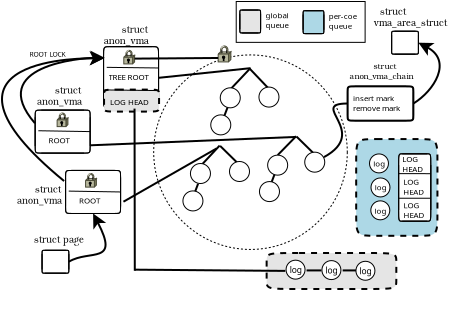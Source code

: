 <?xml version="1.0" encoding="UTF-8"?>
<dia:diagram xmlns:dia="http://www.lysator.liu.se/~alla/dia/">
  <dia:layer name="Background" visible="true" active="true">
    <dia:object type="BPMN - Task" version="1" id="O0">
      <dia:attribute name="obj_pos">
        <dia:point val="33.542,24.981"/>
      </dia:attribute>
      <dia:attribute name="obj_bb">
        <dia:rectangle val="33.517,24.956;36.316,28.064"/>
      </dia:attribute>
      <dia:attribute name="meta">
        <dia:composite type="dict"/>
      </dia:attribute>
      <dia:attribute name="elem_corner">
        <dia:point val="33.542,24.981"/>
      </dia:attribute>
      <dia:attribute name="elem_width">
        <dia:real val="2.75"/>
      </dia:attribute>
      <dia:attribute name="elem_height">
        <dia:real val="3.058"/>
      </dia:attribute>
      <dia:attribute name="line_width">
        <dia:real val="0.05"/>
      </dia:attribute>
      <dia:attribute name="line_colour">
        <dia:color val="#000000"/>
      </dia:attribute>
      <dia:attribute name="fill_colour">
        <dia:color val="#ffffff"/>
      </dia:attribute>
      <dia:attribute name="show_background">
        <dia:boolean val="true"/>
      </dia:attribute>
      <dia:attribute name="line_style">
        <dia:enum val="0"/>
        <dia:real val="1"/>
      </dia:attribute>
      <dia:attribute name="padding">
        <dia:real val="0.1"/>
      </dia:attribute>
      <dia:attribute name="text">
        <dia:composite type="text">
          <dia:attribute name="string">
            <dia:string>##</dia:string>
          </dia:attribute>
          <dia:attribute name="font">
            <dia:font family="sans" style="0" name="Helvetica"/>
          </dia:attribute>
          <dia:attribute name="height">
            <dia:real val="0.8"/>
          </dia:attribute>
          <dia:attribute name="pos">
            <dia:point val="34.916,26.71"/>
          </dia:attribute>
          <dia:attribute name="color">
            <dia:color val="#000000"/>
          </dia:attribute>
          <dia:attribute name="alignment">
            <dia:enum val="1"/>
          </dia:attribute>
        </dia:composite>
      </dia:attribute>
      <dia:attribute name="flip_horizontal">
        <dia:boolean val="false"/>
      </dia:attribute>
      <dia:attribute name="flip_vertical">
        <dia:boolean val="false"/>
      </dia:attribute>
      <dia:attribute name="subscale">
        <dia:real val="1"/>
      </dia:attribute>
    </dia:object>
    <dia:object type="AADL - Thread Group" version="0" id="O1">
      <dia:attribute name="obj_pos">
        <dia:point val="33.567,27.127"/>
      </dia:attribute>
      <dia:attribute name="obj_bb">
        <dia:rectangle val="32.417,25.977;37.467,29.377"/>
      </dia:attribute>
      <dia:attribute name="meta">
        <dia:composite type="dict"/>
      </dia:attribute>
      <dia:attribute name="elem_corner">
        <dia:point val="33.567,27.127"/>
      </dia:attribute>
      <dia:attribute name="elem_width">
        <dia:real val="2.75"/>
      </dia:attribute>
      <dia:attribute name="elem_height">
        <dia:real val="1.1"/>
      </dia:attribute>
      <dia:attribute name="obj_pos">
        <dia:point val="33.567,27.127"/>
      </dia:attribute>
      <dia:attribute name="obj_bb">
        <dia:rectangle val="32.417,25.977;37.467,29.377"/>
      </dia:attribute>
      <dia:attribute name="meta">
        <dia:composite type="dict"/>
      </dia:attribute>
      <dia:attribute name="elem_corner">
        <dia:point val="33.567,27.127"/>
      </dia:attribute>
      <dia:attribute name="elem_width">
        <dia:real val="2.75"/>
      </dia:attribute>
      <dia:attribute name="elem_height">
        <dia:real val="1.1"/>
      </dia:attribute>
      <dia:attribute name="declaration">
        <dia:string>##</dia:string>
      </dia:attribute>
      <dia:attribute name="line_colour">
        <dia:color val="#000000"/>
      </dia:attribute>
      <dia:attribute name="fill_colour">
        <dia:color val="#e5e5e5"/>
      </dia:attribute>
      <dia:attribute name="name">
        <dia:composite type="text">
          <dia:attribute name="string">
            <dia:string>##</dia:string>
          </dia:attribute>
          <dia:attribute name="font">
            <dia:font family="sans" style="0" name="Helvetica"/>
          </dia:attribute>
          <dia:attribute name="height">
            <dia:real val="0.1"/>
          </dia:attribute>
          <dia:attribute name="pos">
            <dia:point val="34.067,27.702"/>
          </dia:attribute>
          <dia:attribute name="color">
            <dia:color val="#000000"/>
          </dia:attribute>
          <dia:attribute name="alignment">
            <dia:enum val="0"/>
          </dia:attribute>
        </dia:composite>
      </dia:attribute>
      <dia:attribute name="aadlbox_ports"/>
      <dia:attribute name="aadlbox_connections"/>
    </dia:object>
    <dia:object type="AADL - Thread Group" version="0" id="O2">
      <dia:attribute name="obj_pos">
        <dia:point val="41.696,35.298"/>
      </dia:attribute>
      <dia:attribute name="obj_bb">
        <dia:rectangle val="40.546,34.148;49.33,38.248"/>
      </dia:attribute>
      <dia:attribute name="meta">
        <dia:composite type="dict"/>
      </dia:attribute>
      <dia:attribute name="elem_corner">
        <dia:point val="41.696,35.298"/>
      </dia:attribute>
      <dia:attribute name="elem_width">
        <dia:real val="6.484"/>
      </dia:attribute>
      <dia:attribute name="elem_height">
        <dia:real val="1.8"/>
      </dia:attribute>
      <dia:attribute name="obj_pos">
        <dia:point val="41.696,35.298"/>
      </dia:attribute>
      <dia:attribute name="obj_bb">
        <dia:rectangle val="40.546,34.148;49.33,38.248"/>
      </dia:attribute>
      <dia:attribute name="meta">
        <dia:composite type="dict"/>
      </dia:attribute>
      <dia:attribute name="elem_corner">
        <dia:point val="41.696,35.298"/>
      </dia:attribute>
      <dia:attribute name="elem_width">
        <dia:real val="6.484"/>
      </dia:attribute>
      <dia:attribute name="elem_height">
        <dia:real val="1.8"/>
      </dia:attribute>
      <dia:attribute name="declaration">
        <dia:string>##</dia:string>
      </dia:attribute>
      <dia:attribute name="line_colour">
        <dia:color val="#000000"/>
      </dia:attribute>
      <dia:attribute name="fill_colour">
        <dia:color val="#e5e5e5"/>
      </dia:attribute>
      <dia:attribute name="name">
        <dia:composite type="text">
          <dia:attribute name="string">
            <dia:string>##</dia:string>
          </dia:attribute>
          <dia:attribute name="font">
            <dia:font family="sans" style="0" name="Helvetica"/>
          </dia:attribute>
          <dia:attribute name="height">
            <dia:real val="0.8"/>
          </dia:attribute>
          <dia:attribute name="pos">
            <dia:point val="42.196,36.393"/>
          </dia:attribute>
          <dia:attribute name="color">
            <dia:color val="#000000"/>
          </dia:attribute>
          <dia:attribute name="alignment">
            <dia:enum val="0"/>
          </dia:attribute>
        </dia:composite>
      </dia:attribute>
      <dia:attribute name="aadlbox_ports"/>
      <dia:attribute name="aadlbox_connections"/>
    </dia:object>
    <dia:object type="Standard - Ellipse" version="0" id="O3">
      <dia:attribute name="obj_pos">
        <dia:point val="36.048,25.394"/>
      </dia:attribute>
      <dia:attribute name="obj_bb">
        <dia:rectangle val="36.023,25.369;45.754,35.146"/>
      </dia:attribute>
      <dia:attribute name="elem_corner">
        <dia:point val="36.048,25.394"/>
      </dia:attribute>
      <dia:attribute name="elem_width">
        <dia:real val="9.681"/>
      </dia:attribute>
      <dia:attribute name="elem_height">
        <dia:real val="9.727"/>
      </dia:attribute>
      <dia:attribute name="border_width">
        <dia:real val="0.05"/>
      </dia:attribute>
      <dia:attribute name="line_style">
        <dia:enum val="4"/>
      </dia:attribute>
    </dia:object>
    <dia:object type="Standard - Text" version="1" id="O4">
      <dia:attribute name="obj_pos">
        <dia:point val="33.552,24.281"/>
      </dia:attribute>
      <dia:attribute name="obj_bb">
        <dia:rectangle val="33.552,23.796;35.809,24.968"/>
      </dia:attribute>
      <dia:attribute name="text">
        <dia:composite type="text">
          <dia:attribute name="string">
            <dia:string>#      struct
anon_vma#</dia:string>
          </dia:attribute>
          <dia:attribute name="font">
            <dia:font family="TeX Gyre Bonum" style="0" name="Courier"/>
          </dia:attribute>
          <dia:attribute name="height">
            <dia:real val="0.564"/>
          </dia:attribute>
          <dia:attribute name="pos">
            <dia:point val="33.552,24.281"/>
          </dia:attribute>
          <dia:attribute name="color">
            <dia:color val="#000000"/>
          </dia:attribute>
          <dia:attribute name="alignment">
            <dia:enum val="0"/>
          </dia:attribute>
        </dia:composite>
      </dia:attribute>
      <dia:attribute name="valign">
        <dia:enum val="3"/>
      </dia:attribute>
    </dia:object>
    <dia:object type="Standard - Line" version="0" id="O5">
      <dia:attribute name="obj_pos">
        <dia:point val="39.929,27.067"/>
      </dia:attribute>
      <dia:attribute name="obj_bb">
        <dia:rectangle val="39.858,26.037;40.905,27.137"/>
      </dia:attribute>
      <dia:attribute name="conn_endpoints">
        <dia:point val="39.929,27.067"/>
        <dia:point val="40.834,26.108"/>
      </dia:attribute>
      <dia:attribute name="numcp">
        <dia:int val="1"/>
      </dia:attribute>
    </dia:object>
    <dia:object type="Standard - Line" version="0" id="O6">
      <dia:attribute name="obj_pos">
        <dia:point val="41.761,27.039"/>
      </dia:attribute>
      <dia:attribute name="obj_bb">
        <dia:rectangle val="40.771,26.005;41.832,27.109"/>
      </dia:attribute>
      <dia:attribute name="conn_endpoints">
        <dia:point val="41.761,27.039"/>
        <dia:point val="40.842,26.075"/>
      </dia:attribute>
      <dia:attribute name="numcp">
        <dia:int val="1"/>
      </dia:attribute>
    </dia:object>
    <dia:object type="Standard - Line" version="0" id="O7">
      <dia:attribute name="obj_pos">
        <dia:point val="39.571,28.468"/>
      </dia:attribute>
      <dia:attribute name="obj_bb">
        <dia:rectangle val="39.507,27.964;39.802,28.532"/>
      </dia:attribute>
      <dia:attribute name="conn_endpoints">
        <dia:point val="39.571,28.468"/>
        <dia:point val="39.738,28.029"/>
      </dia:attribute>
      <dia:attribute name="numcp">
        <dia:int val="1"/>
      </dia:attribute>
    </dia:object>
    <dia:object type="Standard - Line" version="0" id="O8">
      <dia:attribute name="obj_pos">
        <dia:point val="33.701,26.015"/>
      </dia:attribute>
      <dia:attribute name="obj_bb">
        <dia:rectangle val="33.675,25.989;36.339,26.073"/>
      </dia:attribute>
      <dia:attribute name="conn_endpoints">
        <dia:point val="33.701,26.015"/>
        <dia:point val="36.313,26.047"/>
      </dia:attribute>
      <dia:attribute name="numcp">
        <dia:int val="1"/>
      </dia:attribute>
      <dia:attribute name="line_width">
        <dia:real val="0.05"/>
      </dia:attribute>
    </dia:object>
    <dia:object type="Standard - Line" version="0" id="O9">
      <dia:attribute name="obj_pos">
        <dia:point val="36.302,26.538"/>
      </dia:attribute>
      <dia:attribute name="obj_bb">
        <dia:rectangle val="36.247,26.001;40.947,26.593"/>
      </dia:attribute>
      <dia:attribute name="conn_endpoints">
        <dia:point val="36.302,26.538"/>
        <dia:point val="40.892,26.056"/>
      </dia:attribute>
      <dia:attribute name="numcp">
        <dia:int val="1"/>
      </dia:attribute>
    </dia:object>
    <dia:object type="Standard - Text" version="1" id="O10">
      <dia:attribute name="obj_pos">
        <dia:point val="33.792,26.651"/>
      </dia:attribute>
      <dia:attribute name="obj_bb">
        <dia:rectangle val="33.792,26.284;36.074,26.744"/>
      </dia:attribute>
      <dia:attribute name="text">
        <dia:composite type="text">
          <dia:attribute name="string">
            <dia:string>#TREE ROOT#</dia:string>
          </dia:attribute>
          <dia:attribute name="font">
            <dia:font family="sans" style="0" name="Helvetica"/>
          </dia:attribute>
          <dia:attribute name="height">
            <dia:real val="0.494"/>
          </dia:attribute>
          <dia:attribute name="pos">
            <dia:point val="33.792,26.651"/>
          </dia:attribute>
          <dia:attribute name="color">
            <dia:color val="#000000"/>
          </dia:attribute>
          <dia:attribute name="alignment">
            <dia:enum val="0"/>
          </dia:attribute>
        </dia:composite>
      </dia:attribute>
      <dia:attribute name="valign">
        <dia:enum val="3"/>
      </dia:attribute>
    </dia:object>
    <dia:object type="Standard - Line" version="0" id="O11">
      <dia:attribute name="obj_pos">
        <dia:point val="35.09,36.131"/>
      </dia:attribute>
      <dia:attribute name="obj_bb">
        <dia:rectangle val="35.04,36.08;42.681,36.243"/>
      </dia:attribute>
      <dia:attribute name="conn_endpoints">
        <dia:point val="35.09,36.131"/>
        <dia:point val="42.63,36.193"/>
      </dia:attribute>
      <dia:attribute name="numcp">
        <dia:int val="1"/>
      </dia:attribute>
    </dia:object>
    <dia:object type="Cisco - Lock" version="1" id="O12">
      <dia:attribute name="obj_pos">
        <dia:point val="39.273,24.947"/>
      </dia:attribute>
      <dia:attribute name="obj_bb">
        <dia:rectangle val="39.272,24.945;39.908,25.744"/>
      </dia:attribute>
      <dia:attribute name="meta">
        <dia:composite type="dict"/>
      </dia:attribute>
      <dia:attribute name="elem_corner">
        <dia:point val="39.273,24.947"/>
      </dia:attribute>
      <dia:attribute name="elem_width">
        <dia:real val="0.634"/>
      </dia:attribute>
      <dia:attribute name="elem_height">
        <dia:real val="0.797"/>
      </dia:attribute>
      <dia:attribute name="line_width">
        <dia:real val="0.1"/>
      </dia:attribute>
      <dia:attribute name="line_colour">
        <dia:color val="#000000"/>
      </dia:attribute>
      <dia:attribute name="fill_colour">
        <dia:color val="#ffffff"/>
      </dia:attribute>
      <dia:attribute name="show_background">
        <dia:boolean val="true"/>
      </dia:attribute>
      <dia:attribute name="line_style">
        <dia:enum val="0"/>
        <dia:real val="1"/>
      </dia:attribute>
      <dia:attribute name="flip_horizontal">
        <dia:boolean val="false"/>
      </dia:attribute>
      <dia:attribute name="flip_vertical">
        <dia:boolean val="false"/>
      </dia:attribute>
      <dia:attribute name="subscale">
        <dia:real val="1"/>
      </dia:attribute>
    </dia:object>
    <dia:object type="Cisco - Lock" version="1" id="O13">
      <dia:attribute name="obj_pos">
        <dia:point val="34.554,25.166"/>
      </dia:attribute>
      <dia:attribute name="obj_bb">
        <dia:rectangle val="34.553,25.162;35.094,25.845"/>
      </dia:attribute>
      <dia:attribute name="meta">
        <dia:composite type="dict"/>
      </dia:attribute>
      <dia:attribute name="elem_corner">
        <dia:point val="34.554,25.166"/>
      </dia:attribute>
      <dia:attribute name="elem_width">
        <dia:real val="0.54"/>
      </dia:attribute>
      <dia:attribute name="elem_height">
        <dia:real val="0.678"/>
      </dia:attribute>
      <dia:attribute name="line_width">
        <dia:real val="0.1"/>
      </dia:attribute>
      <dia:attribute name="line_colour">
        <dia:color val="#000000"/>
      </dia:attribute>
      <dia:attribute name="fill_colour">
        <dia:color val="#ffffff"/>
      </dia:attribute>
      <dia:attribute name="show_background">
        <dia:boolean val="true"/>
      </dia:attribute>
      <dia:attribute name="line_style">
        <dia:enum val="0"/>
        <dia:real val="1"/>
      </dia:attribute>
      <dia:attribute name="flip_horizontal">
        <dia:boolean val="false"/>
      </dia:attribute>
      <dia:attribute name="flip_vertical">
        <dia:boolean val="false"/>
      </dia:attribute>
      <dia:attribute name="subscale">
        <dia:real val="1"/>
      </dia:attribute>
    </dia:object>
    <dia:object type="Standard - Line" version="0" id="O14">
      <dia:attribute name="obj_pos">
        <dia:point val="43.693,36.169"/>
      </dia:attribute>
      <dia:attribute name="obj_bb">
        <dia:rectangle val="43.643,36.119;44.485,36.219"/>
      </dia:attribute>
      <dia:attribute name="conn_endpoints">
        <dia:point val="43.693,36.169"/>
        <dia:point val="44.435,36.169"/>
      </dia:attribute>
      <dia:attribute name="numcp">
        <dia:int val="1"/>
      </dia:attribute>
    </dia:object>
    <dia:object type="Standard - Line" version="0" id="O15">
      <dia:attribute name="obj_pos">
        <dia:point val="45.498,36.169"/>
      </dia:attribute>
      <dia:attribute name="obj_bb">
        <dia:rectangle val="45.448,36.119;46.274,36.219"/>
      </dia:attribute>
      <dia:attribute name="conn_endpoints">
        <dia:point val="45.498,36.169"/>
        <dia:point val="46.224,36.169"/>
      </dia:attribute>
      <dia:attribute name="numcp">
        <dia:int val="1"/>
      </dia:attribute>
    </dia:object>
    <dia:object type="Standard - Text" version="1" id="O16">
      <dia:attribute name="obj_pos">
        <dia:point val="43.426,35.684"/>
      </dia:attribute>
      <dia:attribute name="obj_bb">
        <dia:rectangle val="43.426,35.089;43.426,35.834"/>
      </dia:attribute>
      <dia:attribute name="text">
        <dia:composite type="text">
          <dia:attribute name="string">
            <dia:string>##</dia:string>
          </dia:attribute>
          <dia:attribute name="font">
            <dia:font family="sans" style="0" name="Helvetica"/>
          </dia:attribute>
          <dia:attribute name="height">
            <dia:real val="0.8"/>
          </dia:attribute>
          <dia:attribute name="pos">
            <dia:point val="43.426,35.684"/>
          </dia:attribute>
          <dia:attribute name="color">
            <dia:color val="#000000"/>
          </dia:attribute>
          <dia:attribute name="alignment">
            <dia:enum val="0"/>
          </dia:attribute>
        </dia:composite>
      </dia:attribute>
      <dia:attribute name="valign">
        <dia:enum val="3"/>
      </dia:attribute>
    </dia:object>
    <dia:object type="Standard - Text" version="1" id="O17">
      <dia:attribute name="obj_pos">
        <dia:point val="29.211,32.275"/>
      </dia:attribute>
      <dia:attribute name="obj_bb">
        <dia:rectangle val="29.211,31.79;31.469,32.962"/>
      </dia:attribute>
      <dia:attribute name="text">
        <dia:composite type="text">
          <dia:attribute name="string">
            <dia:string>#      struct
anon_vma#</dia:string>
          </dia:attribute>
          <dia:attribute name="font">
            <dia:font family="TeX Gyre Bonum" style="0" name="Courier"/>
          </dia:attribute>
          <dia:attribute name="height">
            <dia:real val="0.564"/>
          </dia:attribute>
          <dia:attribute name="pos">
            <dia:point val="29.211,32.275"/>
          </dia:attribute>
          <dia:attribute name="color">
            <dia:color val="#000000"/>
          </dia:attribute>
          <dia:attribute name="alignment">
            <dia:enum val="0"/>
          </dia:attribute>
        </dia:composite>
      </dia:attribute>
      <dia:attribute name="valign">
        <dia:enum val="3"/>
      </dia:attribute>
    </dia:object>
    <dia:object type="Standard - Line" version="0" id="O18">
      <dia:attribute name="obj_pos">
        <dia:point val="38.459,30.876"/>
      </dia:attribute>
      <dia:attribute name="obj_bb">
        <dia:rectangle val="38.389,29.857;39.417,30.947"/>
      </dia:attribute>
      <dia:attribute name="conn_endpoints">
        <dia:point val="38.459,30.876"/>
        <dia:point val="39.346,29.927"/>
      </dia:attribute>
      <dia:attribute name="numcp">
        <dia:int val="1"/>
      </dia:attribute>
    </dia:object>
    <dia:object type="Standard - Line" version="0" id="O19">
      <dia:attribute name="obj_pos">
        <dia:point val="40.292,30.848"/>
      </dia:attribute>
      <dia:attribute name="obj_bb">
        <dia:rectangle val="39.298,29.872;40.362,30.919"/>
      </dia:attribute>
      <dia:attribute name="conn_endpoints">
        <dia:point val="40.292,30.848"/>
        <dia:point val="39.369,29.942"/>
      </dia:attribute>
      <dia:attribute name="numcp">
        <dia:int val="1"/>
      </dia:attribute>
    </dia:object>
    <dia:object type="BPMN - Task" version="1" id="O20">
      <dia:attribute name="obj_pos">
        <dia:point val="31.643,31.17"/>
      </dia:attribute>
      <dia:attribute name="obj_bb">
        <dia:rectangle val="31.618,31.145;34.418,33.347"/>
      </dia:attribute>
      <dia:attribute name="meta">
        <dia:composite type="dict"/>
      </dia:attribute>
      <dia:attribute name="elem_corner">
        <dia:point val="31.643,31.17"/>
      </dia:attribute>
      <dia:attribute name="elem_width">
        <dia:real val="2.75"/>
      </dia:attribute>
      <dia:attribute name="elem_height">
        <dia:real val="2.152"/>
      </dia:attribute>
      <dia:attribute name="line_width">
        <dia:real val="0.05"/>
      </dia:attribute>
      <dia:attribute name="line_colour">
        <dia:color val="#000000"/>
      </dia:attribute>
      <dia:attribute name="fill_colour">
        <dia:color val="#ffffff"/>
      </dia:attribute>
      <dia:attribute name="show_background">
        <dia:boolean val="true"/>
      </dia:attribute>
      <dia:attribute name="line_style">
        <dia:enum val="0"/>
        <dia:real val="1"/>
      </dia:attribute>
      <dia:attribute name="padding">
        <dia:real val="0.1"/>
      </dia:attribute>
      <dia:attribute name="text">
        <dia:composite type="text">
          <dia:attribute name="string">
            <dia:string>##</dia:string>
          </dia:attribute>
          <dia:attribute name="font">
            <dia:font family="sans" style="0" name="Helvetica"/>
          </dia:attribute>
          <dia:attribute name="height">
            <dia:real val="0.8"/>
          </dia:attribute>
          <dia:attribute name="pos">
            <dia:point val="33.018,32.446"/>
          </dia:attribute>
          <dia:attribute name="color">
            <dia:color val="#000000"/>
          </dia:attribute>
          <dia:attribute name="alignment">
            <dia:enum val="1"/>
          </dia:attribute>
        </dia:composite>
      </dia:attribute>
      <dia:attribute name="flip_horizontal">
        <dia:boolean val="false"/>
      </dia:attribute>
      <dia:attribute name="flip_vertical">
        <dia:boolean val="false"/>
      </dia:attribute>
      <dia:attribute name="subscale">
        <dia:real val="1"/>
      </dia:attribute>
    </dia:object>
    <dia:object type="Standard - Line" version="0" id="O21">
      <dia:attribute name="obj_pos">
        <dia:point val="38.102,32.278"/>
      </dia:attribute>
      <dia:attribute name="obj_bb">
        <dia:rectangle val="38.037,31.774;38.333,32.342"/>
      </dia:attribute>
      <dia:attribute name="conn_endpoints">
        <dia:point val="38.102,32.278"/>
        <dia:point val="38.268,31.838"/>
      </dia:attribute>
      <dia:attribute name="numcp">
        <dia:int val="1"/>
      </dia:attribute>
    </dia:object>
    <dia:object type="Standard - Line" version="0" id="O22">
      <dia:attribute name="obj_pos">
        <dia:point val="31.802,32.203"/>
      </dia:attribute>
      <dia:attribute name="obj_bb">
        <dia:rectangle val="31.777,32.178;34.418,32.271"/>
      </dia:attribute>
      <dia:attribute name="conn_endpoints">
        <dia:point val="31.802,32.203"/>
        <dia:point val="34.393,32.246"/>
      </dia:attribute>
      <dia:attribute name="numcp">
        <dia:int val="1"/>
      </dia:attribute>
      <dia:attribute name="line_width">
        <dia:real val="0.05"/>
      </dia:attribute>
      <dia:connections>
        <dia:connection handle="1" to="O20" connection="5"/>
      </dia:connections>
    </dia:object>
    <dia:object type="Standard - Line" version="0" id="O23">
      <dia:attribute name="obj_pos">
        <dia:point val="34.536,32.733"/>
      </dia:attribute>
      <dia:attribute name="obj_bb">
        <dia:rectangle val="34.468,30.004;39.258,32.801"/>
      </dia:attribute>
      <dia:attribute name="conn_endpoints">
        <dia:point val="34.536,32.733"/>
        <dia:point val="39.189,30.072"/>
      </dia:attribute>
      <dia:attribute name="numcp">
        <dia:int val="1"/>
      </dia:attribute>
    </dia:object>
    <dia:object type="Standard - Text" version="1" id="O24">
      <dia:attribute name="obj_pos">
        <dia:point val="32.31,32.825"/>
      </dia:attribute>
      <dia:attribute name="obj_bb">
        <dia:rectangle val="32.31,32.457;33.447,32.917"/>
      </dia:attribute>
      <dia:attribute name="text">
        <dia:composite type="text">
          <dia:attribute name="string">
            <dia:string>#ROOT#</dia:string>
          </dia:attribute>
          <dia:attribute name="font">
            <dia:font family="sans" style="0" name="Helvetica"/>
          </dia:attribute>
          <dia:attribute name="height">
            <dia:real val="0.494"/>
          </dia:attribute>
          <dia:attribute name="pos">
            <dia:point val="32.31,32.825"/>
          </dia:attribute>
          <dia:attribute name="color">
            <dia:color val="#000000"/>
          </dia:attribute>
          <dia:attribute name="alignment">
            <dia:enum val="0"/>
          </dia:attribute>
        </dia:composite>
      </dia:attribute>
      <dia:attribute name="valign">
        <dia:enum val="3"/>
      </dia:attribute>
    </dia:object>
    <dia:object type="Standard - Line" version="0" id="O25">
      <dia:attribute name="obj_pos">
        <dia:point val="42.247,30.404"/>
      </dia:attribute>
      <dia:attribute name="obj_bb">
        <dia:rectangle val="42.176,29.391;43.239,30.475"/>
      </dia:attribute>
      <dia:attribute name="conn_endpoints">
        <dia:point val="42.247,30.404"/>
        <dia:point val="43.168,29.461"/>
      </dia:attribute>
      <dia:attribute name="numcp">
        <dia:int val="1"/>
      </dia:attribute>
      <dia:connections>
        <dia:connection handle="0" to="O35" connection="1"/>
      </dia:connections>
    </dia:object>
    <dia:object type="Standard - Line" version="0" id="O26">
      <dia:attribute name="obj_pos">
        <dia:point val="44.113,30.382"/>
      </dia:attribute>
      <dia:attribute name="obj_bb">
        <dia:rectangle val="43.12,29.405;44.184,30.453"/>
      </dia:attribute>
      <dia:attribute name="conn_endpoints">
        <dia:point val="44.113,30.382"/>
        <dia:point val="43.19,29.476"/>
      </dia:attribute>
      <dia:attribute name="numcp">
        <dia:int val="1"/>
      </dia:attribute>
    </dia:object>
    <dia:object type="Standard - Line" version="0" id="O27">
      <dia:attribute name="obj_pos">
        <dia:point val="41.923,31.811"/>
      </dia:attribute>
      <dia:attribute name="obj_bb">
        <dia:rectangle val="41.859,31.309;42.154,31.876"/>
      </dia:attribute>
      <dia:attribute name="conn_endpoints">
        <dia:point val="41.923,31.811"/>
        <dia:point val="42.089,31.373"/>
      </dia:attribute>
      <dia:attribute name="numcp">
        <dia:int val="1"/>
      </dia:attribute>
    </dia:object>
    <dia:object type="Standard - Line" version="0" id="O28">
      <dia:attribute name="obj_pos">
        <dia:point val="30.547,30.007"/>
      </dia:attribute>
      <dia:attribute name="obj_bb">
        <dia:rectangle val="30.495,29.441;43.228,30.059"/>
      </dia:attribute>
      <dia:attribute name="conn_endpoints">
        <dia:point val="30.547,30.007"/>
        <dia:point val="43.176,29.493"/>
      </dia:attribute>
      <dia:attribute name="numcp">
        <dia:int val="1"/>
      </dia:attribute>
    </dia:object>
    <dia:object type="Geometric - Perfect Circle" version="1" id="O29">
      <dia:attribute name="obj_pos">
        <dia:point val="39.376,27.038"/>
      </dia:attribute>
      <dia:attribute name="obj_bb">
        <dia:rectangle val="39.35,27.012;40.402,28.064"/>
      </dia:attribute>
      <dia:attribute name="meta">
        <dia:composite type="dict"/>
      </dia:attribute>
      <dia:attribute name="elem_corner">
        <dia:point val="39.376,27.038"/>
      </dia:attribute>
      <dia:attribute name="elem_width">
        <dia:real val="1.002"/>
      </dia:attribute>
      <dia:attribute name="elem_height">
        <dia:real val="1.002"/>
      </dia:attribute>
      <dia:attribute name="line_width">
        <dia:real val="0.05"/>
      </dia:attribute>
      <dia:attribute name="line_colour">
        <dia:color val="#000000"/>
      </dia:attribute>
      <dia:attribute name="fill_colour">
        <dia:color val="#ffffff"/>
      </dia:attribute>
      <dia:attribute name="show_background">
        <dia:boolean val="true"/>
      </dia:attribute>
      <dia:attribute name="line_style">
        <dia:enum val="0"/>
        <dia:real val="1"/>
      </dia:attribute>
      <dia:attribute name="flip_horizontal">
        <dia:boolean val="false"/>
      </dia:attribute>
      <dia:attribute name="flip_vertical">
        <dia:boolean val="false"/>
      </dia:attribute>
      <dia:attribute name="subscale">
        <dia:real val="1"/>
      </dia:attribute>
    </dia:object>
    <dia:object type="Geometric - Perfect Circle" version="1" id="O30">
      <dia:attribute name="obj_pos">
        <dia:point val="41.311,27.001"/>
      </dia:attribute>
      <dia:attribute name="obj_bb">
        <dia:rectangle val="41.286,26.976;42.338,28.028"/>
      </dia:attribute>
      <dia:attribute name="meta">
        <dia:composite type="dict"/>
      </dia:attribute>
      <dia:attribute name="elem_corner">
        <dia:point val="41.311,27.001"/>
      </dia:attribute>
      <dia:attribute name="elem_width">
        <dia:real val="1.002"/>
      </dia:attribute>
      <dia:attribute name="elem_height">
        <dia:real val="1.002"/>
      </dia:attribute>
      <dia:attribute name="line_width">
        <dia:real val="0.05"/>
      </dia:attribute>
      <dia:attribute name="line_colour">
        <dia:color val="#000000"/>
      </dia:attribute>
      <dia:attribute name="fill_colour">
        <dia:color val="#ffffff"/>
      </dia:attribute>
      <dia:attribute name="show_background">
        <dia:boolean val="true"/>
      </dia:attribute>
      <dia:attribute name="line_style">
        <dia:enum val="0"/>
        <dia:real val="1"/>
      </dia:attribute>
      <dia:attribute name="flip_horizontal">
        <dia:boolean val="false"/>
      </dia:attribute>
      <dia:attribute name="flip_vertical">
        <dia:boolean val="false"/>
      </dia:attribute>
      <dia:attribute name="subscale">
        <dia:real val="1"/>
      </dia:attribute>
    </dia:object>
    <dia:object type="Geometric - Perfect Circle" version="1" id="O31">
      <dia:attribute name="obj_pos">
        <dia:point val="38.902,28.391"/>
      </dia:attribute>
      <dia:attribute name="obj_bb">
        <dia:rectangle val="38.877,28.366;39.929,29.418"/>
      </dia:attribute>
      <dia:attribute name="meta">
        <dia:composite type="dict"/>
      </dia:attribute>
      <dia:attribute name="elem_corner">
        <dia:point val="38.902,28.391"/>
      </dia:attribute>
      <dia:attribute name="elem_width">
        <dia:real val="1.002"/>
      </dia:attribute>
      <dia:attribute name="elem_height">
        <dia:real val="1.002"/>
      </dia:attribute>
      <dia:attribute name="line_width">
        <dia:real val="0.05"/>
      </dia:attribute>
      <dia:attribute name="line_colour">
        <dia:color val="#000000"/>
      </dia:attribute>
      <dia:attribute name="fill_colour">
        <dia:color val="#ffffff"/>
      </dia:attribute>
      <dia:attribute name="show_background">
        <dia:boolean val="true"/>
      </dia:attribute>
      <dia:attribute name="line_style">
        <dia:enum val="0"/>
        <dia:real val="1"/>
      </dia:attribute>
      <dia:attribute name="flip_horizontal">
        <dia:boolean val="false"/>
      </dia:attribute>
      <dia:attribute name="flip_vertical">
        <dia:boolean val="false"/>
      </dia:attribute>
      <dia:attribute name="subscale">
        <dia:real val="1"/>
      </dia:attribute>
    </dia:object>
    <dia:object type="Geometric - Perfect Circle" version="1" id="O32">
      <dia:attribute name="obj_pos">
        <dia:point val="37.886,30.823"/>
      </dia:attribute>
      <dia:attribute name="obj_bb">
        <dia:rectangle val="37.861,30.798;38.913,31.85"/>
      </dia:attribute>
      <dia:attribute name="meta">
        <dia:composite type="dict"/>
      </dia:attribute>
      <dia:attribute name="elem_corner">
        <dia:point val="37.886,30.823"/>
      </dia:attribute>
      <dia:attribute name="elem_width">
        <dia:real val="1.002"/>
      </dia:attribute>
      <dia:attribute name="elem_height">
        <dia:real val="1.002"/>
      </dia:attribute>
      <dia:attribute name="line_width">
        <dia:real val="0.05"/>
      </dia:attribute>
      <dia:attribute name="line_colour">
        <dia:color val="#000000"/>
      </dia:attribute>
      <dia:attribute name="fill_colour">
        <dia:color val="#ffffff"/>
      </dia:attribute>
      <dia:attribute name="show_background">
        <dia:boolean val="true"/>
      </dia:attribute>
      <dia:attribute name="line_style">
        <dia:enum val="0"/>
        <dia:real val="1"/>
      </dia:attribute>
      <dia:attribute name="flip_horizontal">
        <dia:boolean val="false"/>
      </dia:attribute>
      <dia:attribute name="flip_vertical">
        <dia:boolean val="false"/>
      </dia:attribute>
      <dia:attribute name="subscale">
        <dia:real val="1"/>
      </dia:attribute>
    </dia:object>
    <dia:object type="Geometric - Perfect Circle" version="1" id="O33">
      <dia:attribute name="obj_pos">
        <dia:point val="39.838,30.722"/>
      </dia:attribute>
      <dia:attribute name="obj_bb">
        <dia:rectangle val="39.813,30.697;40.865,31.749"/>
      </dia:attribute>
      <dia:attribute name="meta">
        <dia:composite type="dict"/>
      </dia:attribute>
      <dia:attribute name="elem_corner">
        <dia:point val="39.838,30.722"/>
      </dia:attribute>
      <dia:attribute name="elem_width">
        <dia:real val="1.002"/>
      </dia:attribute>
      <dia:attribute name="elem_height">
        <dia:real val="1.002"/>
      </dia:attribute>
      <dia:attribute name="line_width">
        <dia:real val="0.05"/>
      </dia:attribute>
      <dia:attribute name="line_colour">
        <dia:color val="#000000"/>
      </dia:attribute>
      <dia:attribute name="fill_colour">
        <dia:color val="#ffffff"/>
      </dia:attribute>
      <dia:attribute name="show_background">
        <dia:boolean val="true"/>
      </dia:attribute>
      <dia:attribute name="line_style">
        <dia:enum val="0"/>
        <dia:real val="1"/>
      </dia:attribute>
      <dia:attribute name="flip_horizontal">
        <dia:boolean val="false"/>
      </dia:attribute>
      <dia:attribute name="flip_vertical">
        <dia:boolean val="false"/>
      </dia:attribute>
      <dia:attribute name="subscale">
        <dia:real val="1"/>
      </dia:attribute>
    </dia:object>
    <dia:object type="Geometric - Perfect Circle" version="1" id="O34">
      <dia:attribute name="obj_pos">
        <dia:point val="37.51,32.193"/>
      </dia:attribute>
      <dia:attribute name="obj_bb">
        <dia:rectangle val="37.485,32.168;38.537,33.22"/>
      </dia:attribute>
      <dia:attribute name="meta">
        <dia:composite type="dict"/>
      </dia:attribute>
      <dia:attribute name="elem_corner">
        <dia:point val="37.51,32.193"/>
      </dia:attribute>
      <dia:attribute name="elem_width">
        <dia:real val="1.002"/>
      </dia:attribute>
      <dia:attribute name="elem_height">
        <dia:real val="1.002"/>
      </dia:attribute>
      <dia:attribute name="line_width">
        <dia:real val="0.05"/>
      </dia:attribute>
      <dia:attribute name="line_colour">
        <dia:color val="#000000"/>
      </dia:attribute>
      <dia:attribute name="fill_colour">
        <dia:color val="#ffffff"/>
      </dia:attribute>
      <dia:attribute name="show_background">
        <dia:boolean val="true"/>
      </dia:attribute>
      <dia:attribute name="line_style">
        <dia:enum val="0"/>
        <dia:real val="1"/>
      </dia:attribute>
      <dia:attribute name="flip_horizontal">
        <dia:boolean val="false"/>
      </dia:attribute>
      <dia:attribute name="flip_vertical">
        <dia:boolean val="false"/>
      </dia:attribute>
      <dia:attribute name="subscale">
        <dia:real val="1"/>
      </dia:attribute>
    </dia:object>
    <dia:object type="Geometric - Perfect Circle" version="1" id="O35">
      <dia:attribute name="obj_pos">
        <dia:point val="41.746,30.404"/>
      </dia:attribute>
      <dia:attribute name="obj_bb">
        <dia:rectangle val="41.721,30.379;42.773,31.431"/>
      </dia:attribute>
      <dia:attribute name="meta">
        <dia:composite type="dict"/>
      </dia:attribute>
      <dia:attribute name="elem_corner">
        <dia:point val="41.746,30.404"/>
      </dia:attribute>
      <dia:attribute name="elem_width">
        <dia:real val="1.002"/>
      </dia:attribute>
      <dia:attribute name="elem_height">
        <dia:real val="1.002"/>
      </dia:attribute>
      <dia:attribute name="line_width">
        <dia:real val="0.05"/>
      </dia:attribute>
      <dia:attribute name="line_colour">
        <dia:color val="#000000"/>
      </dia:attribute>
      <dia:attribute name="fill_colour">
        <dia:color val="#ffffff"/>
      </dia:attribute>
      <dia:attribute name="show_background">
        <dia:boolean val="true"/>
      </dia:attribute>
      <dia:attribute name="line_style">
        <dia:enum val="0"/>
        <dia:real val="1"/>
      </dia:attribute>
      <dia:attribute name="flip_horizontal">
        <dia:boolean val="false"/>
      </dia:attribute>
      <dia:attribute name="flip_vertical">
        <dia:boolean val="false"/>
      </dia:attribute>
      <dia:attribute name="subscale">
        <dia:real val="1"/>
      </dia:attribute>
    </dia:object>
    <dia:object type="Geometric - Perfect Circle" version="1" id="O36">
      <dia:attribute name="obj_pos">
        <dia:point val="43.6,30.255"/>
      </dia:attribute>
      <dia:attribute name="obj_bb">
        <dia:rectangle val="43.575,30.23;44.627,31.281"/>
      </dia:attribute>
      <dia:attribute name="meta">
        <dia:composite type="dict"/>
      </dia:attribute>
      <dia:attribute name="elem_corner">
        <dia:point val="43.6,30.255"/>
      </dia:attribute>
      <dia:attribute name="elem_width">
        <dia:real val="1.002"/>
      </dia:attribute>
      <dia:attribute name="elem_height">
        <dia:real val="1.002"/>
      </dia:attribute>
      <dia:attribute name="line_width">
        <dia:real val="0.05"/>
      </dia:attribute>
      <dia:attribute name="line_colour">
        <dia:color val="#000000"/>
      </dia:attribute>
      <dia:attribute name="fill_colour">
        <dia:color val="#ffffff"/>
      </dia:attribute>
      <dia:attribute name="show_background">
        <dia:boolean val="true"/>
      </dia:attribute>
      <dia:attribute name="line_style">
        <dia:enum val="0"/>
        <dia:real val="1"/>
      </dia:attribute>
      <dia:attribute name="flip_horizontal">
        <dia:boolean val="false"/>
      </dia:attribute>
      <dia:attribute name="flip_vertical">
        <dia:boolean val="false"/>
      </dia:attribute>
      <dia:attribute name="subscale">
        <dia:real val="1"/>
      </dia:attribute>
    </dia:object>
    <dia:object type="Geometric - Perfect Circle" version="1" id="O37">
      <dia:attribute name="obj_pos">
        <dia:point val="41.337,31.726"/>
      </dia:attribute>
      <dia:attribute name="obj_bb">
        <dia:rectangle val="41.312,31.701;42.364,32.752"/>
      </dia:attribute>
      <dia:attribute name="meta">
        <dia:composite type="dict"/>
      </dia:attribute>
      <dia:attribute name="elem_corner">
        <dia:point val="41.337,31.726"/>
      </dia:attribute>
      <dia:attribute name="elem_width">
        <dia:real val="1.002"/>
      </dia:attribute>
      <dia:attribute name="elem_height">
        <dia:real val="1.002"/>
      </dia:attribute>
      <dia:attribute name="line_width">
        <dia:real val="0.05"/>
      </dia:attribute>
      <dia:attribute name="line_colour">
        <dia:color val="#000000"/>
      </dia:attribute>
      <dia:attribute name="fill_colour">
        <dia:color val="#ffffff"/>
      </dia:attribute>
      <dia:attribute name="show_background">
        <dia:boolean val="true"/>
      </dia:attribute>
      <dia:attribute name="line_style">
        <dia:enum val="0"/>
        <dia:real val="1"/>
      </dia:attribute>
      <dia:attribute name="flip_horizontal">
        <dia:boolean val="false"/>
      </dia:attribute>
      <dia:attribute name="flip_vertical">
        <dia:boolean val="false"/>
      </dia:attribute>
      <dia:attribute name="subscale">
        <dia:real val="1"/>
      </dia:attribute>
    </dia:object>
    <dia:object type="Standard - Text" version="1" id="O38">
      <dia:attribute name="obj_pos">
        <dia:point val="29.761,34.783"/>
      </dia:attribute>
      <dia:attribute name="obj_bb">
        <dia:rectangle val="29.761,34.298;32.533,34.906"/>
      </dia:attribute>
      <dia:attribute name="text">
        <dia:composite type="text">
          <dia:attribute name="string">
            <dia:string>#  struct page#</dia:string>
          </dia:attribute>
          <dia:attribute name="font">
            <dia:font family="TeX Gyre Bonum" style="0" name="Courier"/>
          </dia:attribute>
          <dia:attribute name="height">
            <dia:real val="0.564"/>
          </dia:attribute>
          <dia:attribute name="pos">
            <dia:point val="29.761,34.783"/>
          </dia:attribute>
          <dia:attribute name="color">
            <dia:color val="#000000"/>
          </dia:attribute>
          <dia:attribute name="alignment">
            <dia:enum val="0"/>
          </dia:attribute>
        </dia:composite>
      </dia:attribute>
      <dia:attribute name="valign">
        <dia:enum val="3"/>
      </dia:attribute>
    </dia:object>
    <dia:object type="BPMN - Task" version="1" id="O39">
      <dia:attribute name="obj_pos">
        <dia:point val="30.467,35.162"/>
      </dia:attribute>
      <dia:attribute name="obj_bb">
        <dia:rectangle val="30.442,35.137;31.831,36.332"/>
      </dia:attribute>
      <dia:attribute name="meta">
        <dia:composite type="dict"/>
      </dia:attribute>
      <dia:attribute name="elem_corner">
        <dia:point val="30.467,35.162"/>
      </dia:attribute>
      <dia:attribute name="elem_width">
        <dia:real val="1.339"/>
      </dia:attribute>
      <dia:attribute name="elem_height">
        <dia:real val="1.145"/>
      </dia:attribute>
      <dia:attribute name="line_width">
        <dia:real val="0.05"/>
      </dia:attribute>
      <dia:attribute name="line_colour">
        <dia:color val="#000000"/>
      </dia:attribute>
      <dia:attribute name="fill_colour">
        <dia:color val="#ffffff"/>
      </dia:attribute>
      <dia:attribute name="show_background">
        <dia:boolean val="true"/>
      </dia:attribute>
      <dia:attribute name="line_style">
        <dia:enum val="0"/>
        <dia:real val="1"/>
      </dia:attribute>
      <dia:attribute name="padding">
        <dia:real val="0.1"/>
      </dia:attribute>
      <dia:attribute name="text">
        <dia:composite type="text">
          <dia:attribute name="string">
            <dia:string>##</dia:string>
          </dia:attribute>
          <dia:attribute name="font">
            <dia:font family="sans" style="0" name="Helvetica"/>
          </dia:attribute>
          <dia:attribute name="height">
            <dia:real val="0.8"/>
          </dia:attribute>
          <dia:attribute name="pos">
            <dia:point val="31.137,35.934"/>
          </dia:attribute>
          <dia:attribute name="color">
            <dia:color val="#000000"/>
          </dia:attribute>
          <dia:attribute name="alignment">
            <dia:enum val="1"/>
          </dia:attribute>
        </dia:composite>
      </dia:attribute>
      <dia:attribute name="flip_horizontal">
        <dia:boolean val="false"/>
      </dia:attribute>
      <dia:attribute name="flip_vertical">
        <dia:boolean val="false"/>
      </dia:attribute>
      <dia:attribute name="subscale">
        <dia:real val="1"/>
      </dia:attribute>
    </dia:object>
    <dia:object type="Standard - Box" version="0" id="O40">
      <dia:attribute name="obj_pos">
        <dia:point val="40.175,22.723"/>
      </dia:attribute>
      <dia:attribute name="obj_bb">
        <dia:rectangle val="40.15,22.698;46.645,24.791"/>
      </dia:attribute>
      <dia:attribute name="elem_corner">
        <dia:point val="40.175,22.723"/>
      </dia:attribute>
      <dia:attribute name="elem_width">
        <dia:real val="6.445"/>
      </dia:attribute>
      <dia:attribute name="elem_height">
        <dia:real val="2.043"/>
      </dia:attribute>
      <dia:attribute name="border_width">
        <dia:real val="0.05"/>
      </dia:attribute>
      <dia:attribute name="show_background">
        <dia:boolean val="true"/>
      </dia:attribute>
    </dia:object>
    <dia:object type="BPMN - Task" version="1" id="O41">
      <dia:attribute name="obj_pos">
        <dia:point val="43.519,23.184"/>
      </dia:attribute>
      <dia:attribute name="obj_bb">
        <dia:rectangle val="43.494,23.159;44.582,24.355"/>
      </dia:attribute>
      <dia:attribute name="meta">
        <dia:composite type="dict"/>
      </dia:attribute>
      <dia:attribute name="elem_corner">
        <dia:point val="43.519,23.184"/>
      </dia:attribute>
      <dia:attribute name="elem_width">
        <dia:real val="1.039"/>
      </dia:attribute>
      <dia:attribute name="elem_height">
        <dia:real val="1.145"/>
      </dia:attribute>
      <dia:attribute name="line_width">
        <dia:real val="0.05"/>
      </dia:attribute>
      <dia:attribute name="line_colour">
        <dia:color val="#000000"/>
      </dia:attribute>
      <dia:attribute name="fill_colour">
        <dia:color val="#add8e6"/>
      </dia:attribute>
      <dia:attribute name="show_background">
        <dia:boolean val="true"/>
      </dia:attribute>
      <dia:attribute name="line_style">
        <dia:enum val="0"/>
        <dia:real val="1"/>
      </dia:attribute>
      <dia:attribute name="padding">
        <dia:real val="0.1"/>
      </dia:attribute>
      <dia:attribute name="text">
        <dia:composite type="text">
          <dia:attribute name="string">
            <dia:string>##</dia:string>
          </dia:attribute>
          <dia:attribute name="font">
            <dia:font family="sans" style="0" name="Helvetica"/>
          </dia:attribute>
          <dia:attribute name="height">
            <dia:real val="0.8"/>
          </dia:attribute>
          <dia:attribute name="pos">
            <dia:point val="44.038,23.957"/>
          </dia:attribute>
          <dia:attribute name="color">
            <dia:color val="#000000"/>
          </dia:attribute>
          <dia:attribute name="alignment">
            <dia:enum val="1"/>
          </dia:attribute>
        </dia:composite>
      </dia:attribute>
      <dia:attribute name="flip_horizontal">
        <dia:boolean val="false"/>
      </dia:attribute>
      <dia:attribute name="flip_vertical">
        <dia:boolean val="false"/>
      </dia:attribute>
      <dia:attribute name="subscale">
        <dia:real val="1"/>
      </dia:attribute>
    </dia:object>
    <dia:object type="Standard - Text" version="1" id="O42">
      <dia:attribute name="obj_pos">
        <dia:point val="44.802,23.591"/>
      </dia:attribute>
      <dia:attribute name="obj_bb">
        <dia:rectangle val="44.802,23.224;46.277,24.178"/>
      </dia:attribute>
      <dia:attribute name="text">
        <dia:composite type="text">
          <dia:attribute name="string">
            <dia:string>#per-coe
queue#</dia:string>
          </dia:attribute>
          <dia:attribute name="font">
            <dia:font family="sans" style="0" name="Helvetica"/>
          </dia:attribute>
          <dia:attribute name="height">
            <dia:real val="0.494"/>
          </dia:attribute>
          <dia:attribute name="pos">
            <dia:point val="44.802,23.591"/>
          </dia:attribute>
          <dia:attribute name="color">
            <dia:color val="#000000"/>
          </dia:attribute>
          <dia:attribute name="alignment">
            <dia:enum val="0"/>
          </dia:attribute>
        </dia:composite>
      </dia:attribute>
      <dia:attribute name="valign">
        <dia:enum val="3"/>
      </dia:attribute>
    </dia:object>
    <dia:object type="Standard - Text" version="1" id="O43">
      <dia:attribute name="obj_pos">
        <dia:point val="45.464,25.227"/>
      </dia:attribute>
      <dia:attribute name="obj_bb">
        <dia:rectangle val="45.464,24.632;45.464,25.377"/>
      </dia:attribute>
      <dia:attribute name="text">
        <dia:composite type="text">
          <dia:attribute name="string">
            <dia:string>##</dia:string>
          </dia:attribute>
          <dia:attribute name="font">
            <dia:font family="sans" style="0" name="Helvetica"/>
          </dia:attribute>
          <dia:attribute name="height">
            <dia:real val="0.8"/>
          </dia:attribute>
          <dia:attribute name="pos">
            <dia:point val="45.464,25.227"/>
          </dia:attribute>
          <dia:attribute name="color">
            <dia:color val="#000000"/>
          </dia:attribute>
          <dia:attribute name="alignment">
            <dia:enum val="0"/>
          </dia:attribute>
        </dia:composite>
      </dia:attribute>
      <dia:attribute name="valign">
        <dia:enum val="3"/>
      </dia:attribute>
    </dia:object>
    <dia:object type="BPMN - Task" version="1" id="O44">
      <dia:attribute name="obj_pos">
        <dia:point val="40.355,23.15"/>
      </dia:attribute>
      <dia:attribute name="obj_bb">
        <dia:rectangle val="40.33,23.125;41.419,24.32"/>
      </dia:attribute>
      <dia:attribute name="meta">
        <dia:composite type="dict"/>
      </dia:attribute>
      <dia:attribute name="elem_corner">
        <dia:point val="40.355,23.15"/>
      </dia:attribute>
      <dia:attribute name="elem_width">
        <dia:real val="1.039"/>
      </dia:attribute>
      <dia:attribute name="elem_height">
        <dia:real val="1.145"/>
      </dia:attribute>
      <dia:attribute name="line_width">
        <dia:real val="0.05"/>
      </dia:attribute>
      <dia:attribute name="line_colour">
        <dia:color val="#000000"/>
      </dia:attribute>
      <dia:attribute name="fill_colour">
        <dia:color val="#e5e5e5"/>
      </dia:attribute>
      <dia:attribute name="show_background">
        <dia:boolean val="true"/>
      </dia:attribute>
      <dia:attribute name="line_style">
        <dia:enum val="0"/>
        <dia:real val="1"/>
      </dia:attribute>
      <dia:attribute name="padding">
        <dia:real val="0.1"/>
      </dia:attribute>
      <dia:attribute name="text">
        <dia:composite type="text">
          <dia:attribute name="string">
            <dia:string>##</dia:string>
          </dia:attribute>
          <dia:attribute name="font">
            <dia:font family="sans" style="0" name="Helvetica"/>
          </dia:attribute>
          <dia:attribute name="height">
            <dia:real val="0.8"/>
          </dia:attribute>
          <dia:attribute name="pos">
            <dia:point val="40.875,23.922"/>
          </dia:attribute>
          <dia:attribute name="color">
            <dia:color val="#000000"/>
          </dia:attribute>
          <dia:attribute name="alignment">
            <dia:enum val="1"/>
          </dia:attribute>
        </dia:composite>
      </dia:attribute>
      <dia:attribute name="flip_horizontal">
        <dia:boolean val="false"/>
      </dia:attribute>
      <dia:attribute name="flip_vertical">
        <dia:boolean val="false"/>
      </dia:attribute>
      <dia:attribute name="subscale">
        <dia:real val="1"/>
      </dia:attribute>
    </dia:object>
    <dia:object type="Standard - Text" version="1" id="O45">
      <dia:attribute name="obj_pos">
        <dia:point val="41.639,23.557"/>
      </dia:attribute>
      <dia:attribute name="obj_bb">
        <dia:rectangle val="41.639,23.189;42.874,24.143"/>
      </dia:attribute>
      <dia:attribute name="text">
        <dia:composite type="text">
          <dia:attribute name="string">
            <dia:string>#global
queue#</dia:string>
          </dia:attribute>
          <dia:attribute name="font">
            <dia:font family="sans" style="0" name="Helvetica"/>
          </dia:attribute>
          <dia:attribute name="height">
            <dia:real val="0.494"/>
          </dia:attribute>
          <dia:attribute name="pos">
            <dia:point val="41.639,23.557"/>
          </dia:attribute>
          <dia:attribute name="color">
            <dia:color val="#000000"/>
          </dia:attribute>
          <dia:attribute name="alignment">
            <dia:enum val="0"/>
          </dia:attribute>
        </dia:composite>
      </dia:attribute>
      <dia:attribute name="valign">
        <dia:enum val="3"/>
      </dia:attribute>
    </dia:object>
    <dia:object type="Standard - Text" version="1" id="O46">
      <dia:attribute name="obj_pos">
        <dia:point val="30.211,27.325"/>
      </dia:attribute>
      <dia:attribute name="obj_bb">
        <dia:rectangle val="30.211,26.84;32.469,28.012"/>
      </dia:attribute>
      <dia:attribute name="text">
        <dia:composite type="text">
          <dia:attribute name="string">
            <dia:string>#      struct
anon_vma#</dia:string>
          </dia:attribute>
          <dia:attribute name="font">
            <dia:font family="TeX Gyre Bonum" style="0" name="Courier"/>
          </dia:attribute>
          <dia:attribute name="height">
            <dia:real val="0.564"/>
          </dia:attribute>
          <dia:attribute name="pos">
            <dia:point val="30.211,27.325"/>
          </dia:attribute>
          <dia:attribute name="color">
            <dia:color val="#000000"/>
          </dia:attribute>
          <dia:attribute name="alignment">
            <dia:enum val="0"/>
          </dia:attribute>
        </dia:composite>
      </dia:attribute>
      <dia:attribute name="valign">
        <dia:enum val="3"/>
      </dia:attribute>
    </dia:object>
    <dia:object type="BPMN - Task" version="1" id="O47">
      <dia:attribute name="obj_pos">
        <dia:point val="30.122,28.152"/>
      </dia:attribute>
      <dia:attribute name="obj_bb">
        <dia:rectangle val="30.097,28.127;32.896,30.329"/>
      </dia:attribute>
      <dia:attribute name="meta">
        <dia:composite type="dict"/>
      </dia:attribute>
      <dia:attribute name="elem_corner">
        <dia:point val="30.122,28.152"/>
      </dia:attribute>
      <dia:attribute name="elem_width">
        <dia:real val="2.75"/>
      </dia:attribute>
      <dia:attribute name="elem_height">
        <dia:real val="2.152"/>
      </dia:attribute>
      <dia:attribute name="line_width">
        <dia:real val="0.05"/>
      </dia:attribute>
      <dia:attribute name="line_colour">
        <dia:color val="#000000"/>
      </dia:attribute>
      <dia:attribute name="fill_colour">
        <dia:color val="#ffffff"/>
      </dia:attribute>
      <dia:attribute name="show_background">
        <dia:boolean val="true"/>
      </dia:attribute>
      <dia:attribute name="line_style">
        <dia:enum val="0"/>
        <dia:real val="1"/>
      </dia:attribute>
      <dia:attribute name="padding">
        <dia:real val="0.1"/>
      </dia:attribute>
      <dia:attribute name="text">
        <dia:composite type="text">
          <dia:attribute name="string">
            <dia:string>##</dia:string>
          </dia:attribute>
          <dia:attribute name="font">
            <dia:font family="sans" style="0" name="Helvetica"/>
          </dia:attribute>
          <dia:attribute name="height">
            <dia:real val="0.8"/>
          </dia:attribute>
          <dia:attribute name="pos">
            <dia:point val="31.496,29.428"/>
          </dia:attribute>
          <dia:attribute name="color">
            <dia:color val="#000000"/>
          </dia:attribute>
          <dia:attribute name="alignment">
            <dia:enum val="1"/>
          </dia:attribute>
        </dia:composite>
      </dia:attribute>
      <dia:attribute name="flip_horizontal">
        <dia:boolean val="false"/>
      </dia:attribute>
      <dia:attribute name="flip_vertical">
        <dia:boolean val="false"/>
      </dia:attribute>
      <dia:attribute name="subscale">
        <dia:real val="1"/>
      </dia:attribute>
    </dia:object>
    <dia:object type="Standard - Line" version="0" id="O48">
      <dia:attribute name="obj_pos">
        <dia:point val="30.281,29.185"/>
      </dia:attribute>
      <dia:attribute name="obj_bb">
        <dia:rectangle val="30.256,29.16;32.897,29.253"/>
      </dia:attribute>
      <dia:attribute name="conn_endpoints">
        <dia:point val="30.281,29.185"/>
        <dia:point val="32.871,29.228"/>
      </dia:attribute>
      <dia:attribute name="numcp">
        <dia:int val="1"/>
      </dia:attribute>
      <dia:attribute name="line_width">
        <dia:real val="0.05"/>
      </dia:attribute>
      <dia:connections>
        <dia:connection handle="1" to="O47" connection="5"/>
      </dia:connections>
    </dia:object>
    <dia:object type="Standard - Text" version="1" id="O49">
      <dia:attribute name="obj_pos">
        <dia:point val="30.788,29.807"/>
      </dia:attribute>
      <dia:attribute name="obj_bb">
        <dia:rectangle val="30.788,29.439;31.925,29.899"/>
      </dia:attribute>
      <dia:attribute name="text">
        <dia:composite type="text">
          <dia:attribute name="string">
            <dia:string>#ROOT#</dia:string>
          </dia:attribute>
          <dia:attribute name="font">
            <dia:font family="sans" style="0" name="Helvetica"/>
          </dia:attribute>
          <dia:attribute name="height">
            <dia:real val="0.494"/>
          </dia:attribute>
          <dia:attribute name="pos">
            <dia:point val="30.788,29.807"/>
          </dia:attribute>
          <dia:attribute name="color">
            <dia:color val="#000000"/>
          </dia:attribute>
          <dia:attribute name="alignment">
            <dia:enum val="0"/>
          </dia:attribute>
        </dia:composite>
      </dia:attribute>
      <dia:attribute name="valign">
        <dia:enum val="3"/>
      </dia:attribute>
    </dia:object>
    <dia:object type="Standard - Line" version="0" id="O50">
      <dia:attribute name="obj_pos">
        <dia:point val="33.573,27.144"/>
      </dia:attribute>
      <dia:attribute name="obj_bb">
        <dia:rectangle val="33.548,27.118;36.211,27.202"/>
      </dia:attribute>
      <dia:attribute name="conn_endpoints">
        <dia:point val="33.573,27.144"/>
        <dia:point val="36.186,27.176"/>
      </dia:attribute>
      <dia:attribute name="numcp">
        <dia:int val="1"/>
      </dia:attribute>
      <dia:attribute name="line_width">
        <dia:real val="0.05"/>
      </dia:attribute>
    </dia:object>
    <dia:object type="Standard - Text" version="1" id="O51">
      <dia:attribute name="obj_pos">
        <dia:point val="33.869,27.893"/>
      </dia:attribute>
      <dia:attribute name="obj_bb">
        <dia:rectangle val="33.869,27.525;35.936,27.985"/>
      </dia:attribute>
      <dia:attribute name="text">
        <dia:composite type="text">
          <dia:attribute name="string">
            <dia:string>#LOG HEAD#</dia:string>
          </dia:attribute>
          <dia:attribute name="font">
            <dia:font family="sans" style="0" name="Helvetica"/>
          </dia:attribute>
          <dia:attribute name="height">
            <dia:real val="0.494"/>
          </dia:attribute>
          <dia:attribute name="pos">
            <dia:point val="33.869,27.893"/>
          </dia:attribute>
          <dia:attribute name="color">
            <dia:color val="#000000"/>
          </dia:attribute>
          <dia:attribute name="alignment">
            <dia:enum val="0"/>
          </dia:attribute>
        </dia:composite>
      </dia:attribute>
      <dia:attribute name="valign">
        <dia:enum val="3"/>
      </dia:attribute>
    </dia:object>
    <dia:object type="Standard - Line" version="0" id="O52">
      <dia:attribute name="obj_pos">
        <dia:point val="35.104,36.185"/>
      </dia:attribute>
      <dia:attribute name="obj_bb">
        <dia:rectangle val="35.041,28.029;35.154,36.235"/>
      </dia:attribute>
      <dia:attribute name="conn_endpoints">
        <dia:point val="35.104,36.185"/>
        <dia:point val="35.091,28.079"/>
      </dia:attribute>
      <dia:attribute name="numcp">
        <dia:int val="1"/>
      </dia:attribute>
    </dia:object>
    <dia:object type="BPMN - Task" version="1" id="O53">
      <dia:attribute name="obj_pos">
        <dia:point val="45.743,26.966"/>
      </dia:attribute>
      <dia:attribute name="obj_bb">
        <dia:rectangle val="45.693,26.916;49.082,28.731"/>
      </dia:attribute>
      <dia:attribute name="meta">
        <dia:composite type="dict"/>
      </dia:attribute>
      <dia:attribute name="elem_corner">
        <dia:point val="45.743,26.966"/>
      </dia:attribute>
      <dia:attribute name="elem_width">
        <dia:real val="3.289"/>
      </dia:attribute>
      <dia:attribute name="elem_height">
        <dia:real val="1.715"/>
      </dia:attribute>
      <dia:attribute name="line_width">
        <dia:real val="0.1"/>
      </dia:attribute>
      <dia:attribute name="line_colour">
        <dia:color val="#000000"/>
      </dia:attribute>
      <dia:attribute name="fill_colour">
        <dia:color val="#ffffff"/>
      </dia:attribute>
      <dia:attribute name="show_background">
        <dia:boolean val="true"/>
      </dia:attribute>
      <dia:attribute name="line_style">
        <dia:enum val="0"/>
        <dia:real val="1"/>
      </dia:attribute>
      <dia:attribute name="padding">
        <dia:real val="0.1"/>
      </dia:attribute>
      <dia:attribute name="text">
        <dia:composite type="text">
          <dia:attribute name="string">
            <dia:string>##</dia:string>
          </dia:attribute>
          <dia:attribute name="font">
            <dia:font family="sans" style="0" name="Helvetica"/>
          </dia:attribute>
          <dia:attribute name="height">
            <dia:real val="0.8"/>
          </dia:attribute>
          <dia:attribute name="pos">
            <dia:point val="47.388,28.024"/>
          </dia:attribute>
          <dia:attribute name="color">
            <dia:color val="#000000"/>
          </dia:attribute>
          <dia:attribute name="alignment">
            <dia:enum val="1"/>
          </dia:attribute>
        </dia:composite>
      </dia:attribute>
      <dia:attribute name="flip_horizontal">
        <dia:boolean val="false"/>
      </dia:attribute>
      <dia:attribute name="flip_vertical">
        <dia:boolean val="false"/>
      </dia:attribute>
      <dia:attribute name="subscale">
        <dia:real val="1"/>
      </dia:attribute>
    </dia:object>
    <dia:object type="Standard - BezierLine" version="0" id="O54">
      <dia:attribute name="obj_pos">
        <dia:point val="44.101,30.756"/>
      </dia:attribute>
      <dia:attribute name="obj_bb">
        <dia:rectangle val="44.495,27.774;45.793,30.571"/>
      </dia:attribute>
      <dia:attribute name="bez_points">
        <dia:point val="44.101,30.756"/>
        <dia:point val="46.443,29.477"/>
        <dia:point val="43.727,27.824"/>
        <dia:point val="45.743,27.824"/>
      </dia:attribute>
      <dia:attribute name="corner_types">
        <dia:enum val="0"/>
        <dia:enum val="0"/>
      </dia:attribute>
      <dia:connections>
        <dia:connection handle="0" to="O36" connection="8"/>
        <dia:connection handle="3" to="O53" connection="8"/>
      </dia:connections>
    </dia:object>
    <dia:object type="Standard - Text" version="1" id="O55">
      <dia:attribute name="obj_pos">
        <dia:point val="45.834,26.098"/>
      </dia:attribute>
      <dia:attribute name="obj_bb">
        <dia:rectangle val="45.834,25.675;49.077,26.699"/>
      </dia:attribute>
      <dia:attribute name="text">
        <dia:composite type="text">
          <dia:attribute name="string">
            <dia:string>#        struct
anon_vma_chain#</dia:string>
          </dia:attribute>
          <dia:attribute name="font">
            <dia:font family="TeX Gyre Bonum" style="0" name="Courier"/>
          </dia:attribute>
          <dia:attribute name="height">
            <dia:real val="0.494"/>
          </dia:attribute>
          <dia:attribute name="pos">
            <dia:point val="45.834,26.098"/>
          </dia:attribute>
          <dia:attribute name="color">
            <dia:color val="#000000"/>
          </dia:attribute>
          <dia:attribute name="alignment">
            <dia:enum val="0"/>
          </dia:attribute>
        </dia:composite>
      </dia:attribute>
      <dia:attribute name="valign">
        <dia:enum val="3"/>
      </dia:attribute>
    </dia:object>
    <dia:object type="AADL - Thread Group" version="0" id="O56">
      <dia:attribute name="obj_pos">
        <dia:point val="46.173,29.602"/>
      </dia:attribute>
      <dia:attribute name="obj_bb">
        <dia:rectangle val="45.023,28.452;51.385,35.588"/>
      </dia:attribute>
      <dia:attribute name="meta">
        <dia:composite type="dict"/>
      </dia:attribute>
      <dia:attribute name="elem_corner">
        <dia:point val="46.173,29.602"/>
      </dia:attribute>
      <dia:attribute name="elem_width">
        <dia:real val="4.063"/>
      </dia:attribute>
      <dia:attribute name="elem_height">
        <dia:real val="4.836"/>
      </dia:attribute>
      <dia:attribute name="obj_pos">
        <dia:point val="46.173,29.602"/>
      </dia:attribute>
      <dia:attribute name="obj_bb">
        <dia:rectangle val="45.023,28.452;51.385,35.588"/>
      </dia:attribute>
      <dia:attribute name="meta">
        <dia:composite type="dict"/>
      </dia:attribute>
      <dia:attribute name="elem_corner">
        <dia:point val="46.173,29.602"/>
      </dia:attribute>
      <dia:attribute name="elem_width">
        <dia:real val="4.063"/>
      </dia:attribute>
      <dia:attribute name="elem_height">
        <dia:real val="4.836"/>
      </dia:attribute>
      <dia:attribute name="declaration">
        <dia:string>##</dia:string>
      </dia:attribute>
      <dia:attribute name="line_colour">
        <dia:color val="#000000"/>
      </dia:attribute>
      <dia:attribute name="fill_colour">
        <dia:color val="#add8e6"/>
      </dia:attribute>
      <dia:attribute name="name">
        <dia:composite type="text">
          <dia:attribute name="string">
            <dia:string>##</dia:string>
          </dia:attribute>
          <dia:attribute name="font">
            <dia:font family="sans" style="0" name="Helvetica"/>
          </dia:attribute>
          <dia:attribute name="height">
            <dia:real val="0.8"/>
          </dia:attribute>
          <dia:attribute name="pos">
            <dia:point val="46.673,30.697"/>
          </dia:attribute>
          <dia:attribute name="color">
            <dia:color val="#000000"/>
          </dia:attribute>
          <dia:attribute name="alignment">
            <dia:enum val="0"/>
          </dia:attribute>
        </dia:composite>
      </dia:attribute>
      <dia:attribute name="aadlbox_ports"/>
      <dia:attribute name="aadlbox_connections"/>
    </dia:object>
    <dia:object type="BPMN - Task" version="1" id="O57">
      <dia:attribute name="obj_pos">
        <dia:point val="48.297,30.339"/>
      </dia:attribute>
      <dia:attribute name="obj_bb">
        <dia:rectangle val="48.272,30.314;49.929,33.733"/>
      </dia:attribute>
      <dia:attribute name="meta">
        <dia:composite type="dict"/>
      </dia:attribute>
      <dia:attribute name="elem_corner">
        <dia:point val="48.297,30.339"/>
      </dia:attribute>
      <dia:attribute name="elem_width">
        <dia:real val="1.607"/>
      </dia:attribute>
      <dia:attribute name="elem_height">
        <dia:real val="3.369"/>
      </dia:attribute>
      <dia:attribute name="line_width">
        <dia:real val="0.05"/>
      </dia:attribute>
      <dia:attribute name="line_colour">
        <dia:color val="#000000"/>
      </dia:attribute>
      <dia:attribute name="fill_colour">
        <dia:color val="#ffffff"/>
      </dia:attribute>
      <dia:attribute name="show_background">
        <dia:boolean val="true"/>
      </dia:attribute>
      <dia:attribute name="line_style">
        <dia:enum val="0"/>
        <dia:real val="1"/>
      </dia:attribute>
      <dia:attribute name="padding">
        <dia:real val="0.1"/>
      </dia:attribute>
      <dia:attribute name="text">
        <dia:composite type="text">
          <dia:attribute name="string">
            <dia:string>##</dia:string>
          </dia:attribute>
          <dia:attribute name="font">
            <dia:font family="sans" style="0" name="Helvetica"/>
          </dia:attribute>
          <dia:attribute name="height">
            <dia:real val="0.8"/>
          </dia:attribute>
          <dia:attribute name="pos">
            <dia:point val="49.1,32.223"/>
          </dia:attribute>
          <dia:attribute name="color">
            <dia:color val="#000000"/>
          </dia:attribute>
          <dia:attribute name="alignment">
            <dia:enum val="1"/>
          </dia:attribute>
        </dia:composite>
      </dia:attribute>
      <dia:attribute name="flip_horizontal">
        <dia:boolean val="false"/>
      </dia:attribute>
      <dia:attribute name="flip_vertical">
        <dia:boolean val="false"/>
      </dia:attribute>
      <dia:attribute name="subscale">
        <dia:real val="1"/>
      </dia:attribute>
    </dia:object>
    <dia:object type="Geometric - Perfect Circle" version="1" id="O58">
      <dia:attribute name="obj_pos">
        <dia:point val="46.914,31.546"/>
      </dia:attribute>
      <dia:attribute name="obj_bb">
        <dia:rectangle val="46.889,31.521;47.888,32.52"/>
      </dia:attribute>
      <dia:attribute name="meta">
        <dia:composite type="dict"/>
      </dia:attribute>
      <dia:attribute name="elem_corner">
        <dia:point val="46.914,31.546"/>
      </dia:attribute>
      <dia:attribute name="elem_width">
        <dia:real val="0.949"/>
      </dia:attribute>
      <dia:attribute name="elem_height">
        <dia:real val="0.949"/>
      </dia:attribute>
      <dia:attribute name="line_width">
        <dia:real val="0.05"/>
      </dia:attribute>
      <dia:attribute name="line_colour">
        <dia:color val="#000000"/>
      </dia:attribute>
      <dia:attribute name="fill_colour">
        <dia:color val="#ffffff"/>
      </dia:attribute>
      <dia:attribute name="show_background">
        <dia:boolean val="true"/>
      </dia:attribute>
      <dia:attribute name="line_style">
        <dia:enum val="0"/>
        <dia:real val="1"/>
      </dia:attribute>
      <dia:attribute name="flip_horizontal">
        <dia:boolean val="false"/>
      </dia:attribute>
      <dia:attribute name="flip_vertical">
        <dia:boolean val="false"/>
      </dia:attribute>
      <dia:attribute name="subscale">
        <dia:real val="1"/>
      </dia:attribute>
    </dia:object>
    <dia:object type="Geometric - Perfect Circle" version="1" id="O59">
      <dia:attribute name="obj_pos">
        <dia:point val="46.839,30.344"/>
      </dia:attribute>
      <dia:attribute name="obj_bb">
        <dia:rectangle val="46.813,30.319;47.812,31.318"/>
      </dia:attribute>
      <dia:attribute name="meta">
        <dia:composite type="dict"/>
      </dia:attribute>
      <dia:attribute name="elem_corner">
        <dia:point val="46.839,30.344"/>
      </dia:attribute>
      <dia:attribute name="elem_width">
        <dia:real val="0.949"/>
      </dia:attribute>
      <dia:attribute name="elem_height">
        <dia:real val="0.949"/>
      </dia:attribute>
      <dia:attribute name="line_width">
        <dia:real val="0.05"/>
      </dia:attribute>
      <dia:attribute name="line_colour">
        <dia:color val="#000000"/>
      </dia:attribute>
      <dia:attribute name="fill_colour">
        <dia:color val="#ffffff"/>
      </dia:attribute>
      <dia:attribute name="show_background">
        <dia:boolean val="true"/>
      </dia:attribute>
      <dia:attribute name="line_style">
        <dia:enum val="0"/>
        <dia:real val="1"/>
      </dia:attribute>
      <dia:attribute name="flip_horizontal">
        <dia:boolean val="false"/>
      </dia:attribute>
      <dia:attribute name="flip_vertical">
        <dia:boolean val="false"/>
      </dia:attribute>
      <dia:attribute name="subscale">
        <dia:real val="1"/>
      </dia:attribute>
    </dia:object>
    <dia:object type="Standard - Text" version="1" id="O60">
      <dia:attribute name="obj_pos">
        <dia:point val="47.031,30.975"/>
      </dia:attribute>
      <dia:attribute name="obj_bb">
        <dia:rectangle val="47.031,30.607;47.633,31.067"/>
      </dia:attribute>
      <dia:attribute name="text">
        <dia:composite type="text">
          <dia:attribute name="string">
            <dia:string>#log#</dia:string>
          </dia:attribute>
          <dia:attribute name="font">
            <dia:font family="sans" style="0" name="Helvetica"/>
          </dia:attribute>
          <dia:attribute name="height">
            <dia:real val="0.494"/>
          </dia:attribute>
          <dia:attribute name="pos">
            <dia:point val="47.031,30.975"/>
          </dia:attribute>
          <dia:attribute name="color">
            <dia:color val="#000000"/>
          </dia:attribute>
          <dia:attribute name="alignment">
            <dia:enum val="0"/>
          </dia:attribute>
        </dia:composite>
      </dia:attribute>
      <dia:attribute name="valign">
        <dia:enum val="3"/>
      </dia:attribute>
    </dia:object>
    <dia:object type="Standard - Text" version="1" id="O61">
      <dia:attribute name="obj_pos">
        <dia:point val="47.096,32.156"/>
      </dia:attribute>
      <dia:attribute name="obj_bb">
        <dia:rectangle val="47.096,31.789;47.699,32.249"/>
      </dia:attribute>
      <dia:attribute name="text">
        <dia:composite type="text">
          <dia:attribute name="string">
            <dia:string>#log#</dia:string>
          </dia:attribute>
          <dia:attribute name="font">
            <dia:font family="sans" style="0" name="Helvetica"/>
          </dia:attribute>
          <dia:attribute name="height">
            <dia:real val="0.494"/>
          </dia:attribute>
          <dia:attribute name="pos">
            <dia:point val="47.096,32.156"/>
          </dia:attribute>
          <dia:attribute name="color">
            <dia:color val="#000000"/>
          </dia:attribute>
          <dia:attribute name="alignment">
            <dia:enum val="0"/>
          </dia:attribute>
        </dia:composite>
      </dia:attribute>
      <dia:attribute name="valign">
        <dia:enum val="3"/>
      </dia:attribute>
    </dia:object>
    <dia:object type="Geometric - Perfect Circle" version="1" id="O62">
      <dia:attribute name="obj_pos">
        <dia:point val="46.905,32.69"/>
      </dia:attribute>
      <dia:attribute name="obj_bb">
        <dia:rectangle val="46.88,32.665;47.879,33.663"/>
      </dia:attribute>
      <dia:attribute name="meta">
        <dia:composite type="dict"/>
      </dia:attribute>
      <dia:attribute name="elem_corner">
        <dia:point val="46.905,32.69"/>
      </dia:attribute>
      <dia:attribute name="elem_width">
        <dia:real val="0.949"/>
      </dia:attribute>
      <dia:attribute name="elem_height">
        <dia:real val="0.949"/>
      </dia:attribute>
      <dia:attribute name="line_width">
        <dia:real val="0.05"/>
      </dia:attribute>
      <dia:attribute name="line_colour">
        <dia:color val="#000000"/>
      </dia:attribute>
      <dia:attribute name="fill_colour">
        <dia:color val="#ffffff"/>
      </dia:attribute>
      <dia:attribute name="show_background">
        <dia:boolean val="true"/>
      </dia:attribute>
      <dia:attribute name="line_style">
        <dia:enum val="0"/>
        <dia:real val="1"/>
      </dia:attribute>
      <dia:attribute name="flip_horizontal">
        <dia:boolean val="false"/>
      </dia:attribute>
      <dia:attribute name="flip_vertical">
        <dia:boolean val="false"/>
      </dia:attribute>
      <dia:attribute name="subscale">
        <dia:real val="1"/>
      </dia:attribute>
    </dia:object>
    <dia:object type="Standard - Text" version="1" id="O63">
      <dia:attribute name="obj_pos">
        <dia:point val="47.087,33.337"/>
      </dia:attribute>
      <dia:attribute name="obj_bb">
        <dia:rectangle val="47.087,32.969;47.69,33.429"/>
      </dia:attribute>
      <dia:attribute name="text">
        <dia:composite type="text">
          <dia:attribute name="string">
            <dia:string>#log#</dia:string>
          </dia:attribute>
          <dia:attribute name="font">
            <dia:font family="sans" style="0" name="Helvetica"/>
          </dia:attribute>
          <dia:attribute name="height">
            <dia:real val="0.494"/>
          </dia:attribute>
          <dia:attribute name="pos">
            <dia:point val="47.087,33.337"/>
          </dia:attribute>
          <dia:attribute name="color">
            <dia:color val="#000000"/>
          </dia:attribute>
          <dia:attribute name="alignment">
            <dia:enum val="0"/>
          </dia:attribute>
        </dia:composite>
      </dia:attribute>
      <dia:attribute name="valign">
        <dia:enum val="3"/>
      </dia:attribute>
    </dia:object>
    <dia:object type="Standard - Line" version="0" id="O64">
      <dia:attribute name="obj_pos">
        <dia:point val="48.282,31.328"/>
      </dia:attribute>
      <dia:attribute name="obj_bb">
        <dia:rectangle val="48.257,31.303;49.936,31.357"/>
      </dia:attribute>
      <dia:attribute name="conn_endpoints">
        <dia:point val="48.282,31.328"/>
        <dia:point val="49.911,31.332"/>
      </dia:attribute>
      <dia:attribute name="numcp">
        <dia:int val="1"/>
      </dia:attribute>
      <dia:attribute name="line_width">
        <dia:real val="0.05"/>
      </dia:attribute>
    </dia:object>
    <dia:object type="Standard - Line" version="0" id="O65">
      <dia:attribute name="obj_pos">
        <dia:point val="48.271,32.56"/>
      </dia:attribute>
      <dia:attribute name="obj_bb">
        <dia:rectangle val="48.246,32.535;49.937,32.586"/>
      </dia:attribute>
      <dia:attribute name="conn_endpoints">
        <dia:point val="48.271,32.56"/>
        <dia:point val="49.912,32.561"/>
      </dia:attribute>
      <dia:attribute name="numcp">
        <dia:int val="1"/>
      </dia:attribute>
      <dia:attribute name="line_width">
        <dia:real val="0.05"/>
      </dia:attribute>
    </dia:object>
    <dia:object type="Standard - Text" version="1" id="O66">
      <dia:attribute name="obj_pos">
        <dia:point val="48.479,30.753"/>
      </dia:attribute>
      <dia:attribute name="obj_bb">
        <dia:rectangle val="48.479,30.386;49.602,31.34"/>
      </dia:attribute>
      <dia:attribute name="text">
        <dia:composite type="text">
          <dia:attribute name="string">
            <dia:string>#LOG
HEAD#</dia:string>
          </dia:attribute>
          <dia:attribute name="font">
            <dia:font family="sans" style="0" name="Helvetica"/>
          </dia:attribute>
          <dia:attribute name="height">
            <dia:real val="0.494"/>
          </dia:attribute>
          <dia:attribute name="pos">
            <dia:point val="48.479,30.753"/>
          </dia:attribute>
          <dia:attribute name="color">
            <dia:color val="#000000"/>
          </dia:attribute>
          <dia:attribute name="alignment">
            <dia:enum val="0"/>
          </dia:attribute>
        </dia:composite>
      </dia:attribute>
      <dia:attribute name="valign">
        <dia:enum val="3"/>
      </dia:attribute>
    </dia:object>
    <dia:object type="Standard - Text" version="1" id="O67">
      <dia:attribute name="obj_pos">
        <dia:point val="48.522,31.89"/>
      </dia:attribute>
      <dia:attribute name="obj_bb">
        <dia:rectangle val="48.522,31.523;49.644,32.477"/>
      </dia:attribute>
      <dia:attribute name="text">
        <dia:composite type="text">
          <dia:attribute name="string">
            <dia:string>#LOG
HEAD#</dia:string>
          </dia:attribute>
          <dia:attribute name="font">
            <dia:font family="sans" style="0" name="Helvetica"/>
          </dia:attribute>
          <dia:attribute name="height">
            <dia:real val="0.494"/>
          </dia:attribute>
          <dia:attribute name="pos">
            <dia:point val="48.522,31.89"/>
          </dia:attribute>
          <dia:attribute name="color">
            <dia:color val="#000000"/>
          </dia:attribute>
          <dia:attribute name="alignment">
            <dia:enum val="0"/>
          </dia:attribute>
        </dia:composite>
      </dia:attribute>
      <dia:attribute name="valign">
        <dia:enum val="3"/>
      </dia:attribute>
    </dia:object>
    <dia:object type="Standard - Text" version="1" id="O68">
      <dia:attribute name="obj_pos">
        <dia:point val="48.545,33.056"/>
      </dia:attribute>
      <dia:attribute name="obj_bb">
        <dia:rectangle val="48.545,32.688;49.667,33.642"/>
      </dia:attribute>
      <dia:attribute name="text">
        <dia:composite type="text">
          <dia:attribute name="string">
            <dia:string>#LOG
HEAD#</dia:string>
          </dia:attribute>
          <dia:attribute name="font">
            <dia:font family="sans" style="0" name="Helvetica"/>
          </dia:attribute>
          <dia:attribute name="height">
            <dia:real val="0.494"/>
          </dia:attribute>
          <dia:attribute name="pos">
            <dia:point val="48.545,33.056"/>
          </dia:attribute>
          <dia:attribute name="color">
            <dia:color val="#000000"/>
          </dia:attribute>
          <dia:attribute name="alignment">
            <dia:enum val="0"/>
          </dia:attribute>
        </dia:composite>
      </dia:attribute>
      <dia:attribute name="valign">
        <dia:enum val="3"/>
      </dia:attribute>
    </dia:object>
    <dia:object type="Geometric - Perfect Circle" version="1" id="O69">
      <dia:attribute name="obj_pos">
        <dia:point val="42.667,35.656"/>
      </dia:attribute>
      <dia:attribute name="obj_bb">
        <dia:rectangle val="42.642,35.631;43.641,36.63"/>
      </dia:attribute>
      <dia:attribute name="meta">
        <dia:composite type="dict"/>
      </dia:attribute>
      <dia:attribute name="elem_corner">
        <dia:point val="42.667,35.656"/>
      </dia:attribute>
      <dia:attribute name="elem_width">
        <dia:real val="0.949"/>
      </dia:attribute>
      <dia:attribute name="elem_height">
        <dia:real val="0.949"/>
      </dia:attribute>
      <dia:attribute name="line_width">
        <dia:real val="0.05"/>
      </dia:attribute>
      <dia:attribute name="line_colour">
        <dia:color val="#000000"/>
      </dia:attribute>
      <dia:attribute name="fill_colour">
        <dia:color val="#ffffff"/>
      </dia:attribute>
      <dia:attribute name="show_background">
        <dia:boolean val="true"/>
      </dia:attribute>
      <dia:attribute name="line_style">
        <dia:enum val="0"/>
        <dia:real val="1"/>
      </dia:attribute>
      <dia:attribute name="flip_horizontal">
        <dia:boolean val="false"/>
      </dia:attribute>
      <dia:attribute name="flip_vertical">
        <dia:boolean val="false"/>
      </dia:attribute>
      <dia:attribute name="subscale">
        <dia:real val="1"/>
      </dia:attribute>
    </dia:object>
    <dia:object type="Standard - Text" version="1" id="O70">
      <dia:attribute name="obj_pos">
        <dia:point val="42.849,36.303"/>
      </dia:attribute>
      <dia:attribute name="obj_bb">
        <dia:rectangle val="42.849,35.911;43.492,36.403"/>
      </dia:attribute>
      <dia:attribute name="text">
        <dia:composite type="text">
          <dia:attribute name="string">
            <dia:string>#log#</dia:string>
          </dia:attribute>
          <dia:attribute name="font">
            <dia:font family="sans" style="0" name="Helvetica"/>
          </dia:attribute>
          <dia:attribute name="height">
            <dia:real val="0.529"/>
          </dia:attribute>
          <dia:attribute name="pos">
            <dia:point val="42.849,36.303"/>
          </dia:attribute>
          <dia:attribute name="color">
            <dia:color val="#000000"/>
          </dia:attribute>
          <dia:attribute name="alignment">
            <dia:enum val="0"/>
          </dia:attribute>
        </dia:composite>
      </dia:attribute>
      <dia:attribute name="valign">
        <dia:enum val="3"/>
      </dia:attribute>
    </dia:object>
    <dia:object type="Geometric - Perfect Circle" version="1" id="O71">
      <dia:attribute name="obj_pos">
        <dia:point val="44.46,35.678"/>
      </dia:attribute>
      <dia:attribute name="obj_bb">
        <dia:rectangle val="44.435,35.653;45.434,36.652"/>
      </dia:attribute>
      <dia:attribute name="meta">
        <dia:composite type="dict"/>
      </dia:attribute>
      <dia:attribute name="elem_corner">
        <dia:point val="44.46,35.678"/>
      </dia:attribute>
      <dia:attribute name="elem_width">
        <dia:real val="0.949"/>
      </dia:attribute>
      <dia:attribute name="elem_height">
        <dia:real val="0.949"/>
      </dia:attribute>
      <dia:attribute name="line_width">
        <dia:real val="0.05"/>
      </dia:attribute>
      <dia:attribute name="line_colour">
        <dia:color val="#000000"/>
      </dia:attribute>
      <dia:attribute name="fill_colour">
        <dia:color val="#ffffff"/>
      </dia:attribute>
      <dia:attribute name="show_background">
        <dia:boolean val="true"/>
      </dia:attribute>
      <dia:attribute name="line_style">
        <dia:enum val="0"/>
        <dia:real val="1"/>
      </dia:attribute>
      <dia:attribute name="flip_horizontal">
        <dia:boolean val="false"/>
      </dia:attribute>
      <dia:attribute name="flip_vertical">
        <dia:boolean val="false"/>
      </dia:attribute>
      <dia:attribute name="subscale">
        <dia:real val="1"/>
      </dia:attribute>
    </dia:object>
    <dia:object type="Standard - Text" version="1" id="O72">
      <dia:attribute name="obj_pos">
        <dia:point val="44.642,36.326"/>
      </dia:attribute>
      <dia:attribute name="obj_bb">
        <dia:rectangle val="44.642,35.933;45.285,36.426"/>
      </dia:attribute>
      <dia:attribute name="text">
        <dia:composite type="text">
          <dia:attribute name="string">
            <dia:string>#log#</dia:string>
          </dia:attribute>
          <dia:attribute name="font">
            <dia:font family="sans" style="0" name="Helvetica"/>
          </dia:attribute>
          <dia:attribute name="height">
            <dia:real val="0.529"/>
          </dia:attribute>
          <dia:attribute name="pos">
            <dia:point val="44.642,36.326"/>
          </dia:attribute>
          <dia:attribute name="color">
            <dia:color val="#000000"/>
          </dia:attribute>
          <dia:attribute name="alignment">
            <dia:enum val="0"/>
          </dia:attribute>
        </dia:composite>
      </dia:attribute>
      <dia:attribute name="valign">
        <dia:enum val="3"/>
      </dia:attribute>
    </dia:object>
    <dia:object type="Geometric - Perfect Circle" version="1" id="O73">
      <dia:attribute name="obj_pos">
        <dia:point val="46.161,35.712"/>
      </dia:attribute>
      <dia:attribute name="obj_bb">
        <dia:rectangle val="46.136,35.687;47.135,36.686"/>
      </dia:attribute>
      <dia:attribute name="meta">
        <dia:composite type="dict"/>
      </dia:attribute>
      <dia:attribute name="elem_corner">
        <dia:point val="46.161,35.712"/>
      </dia:attribute>
      <dia:attribute name="elem_width">
        <dia:real val="0.949"/>
      </dia:attribute>
      <dia:attribute name="elem_height">
        <dia:real val="0.949"/>
      </dia:attribute>
      <dia:attribute name="line_width">
        <dia:real val="0.05"/>
      </dia:attribute>
      <dia:attribute name="line_colour">
        <dia:color val="#000000"/>
      </dia:attribute>
      <dia:attribute name="fill_colour">
        <dia:color val="#ffffff"/>
      </dia:attribute>
      <dia:attribute name="show_background">
        <dia:boolean val="true"/>
      </dia:attribute>
      <dia:attribute name="line_style">
        <dia:enum val="0"/>
        <dia:real val="1"/>
      </dia:attribute>
      <dia:attribute name="flip_horizontal">
        <dia:boolean val="false"/>
      </dia:attribute>
      <dia:attribute name="flip_vertical">
        <dia:boolean val="false"/>
      </dia:attribute>
      <dia:attribute name="subscale">
        <dia:real val="1"/>
      </dia:attribute>
    </dia:object>
    <dia:object type="Standard - Text" version="1" id="O74">
      <dia:attribute name="obj_pos">
        <dia:point val="46.343,36.359"/>
      </dia:attribute>
      <dia:attribute name="obj_bb">
        <dia:rectangle val="46.343,35.967;46.986,36.459"/>
      </dia:attribute>
      <dia:attribute name="text">
        <dia:composite type="text">
          <dia:attribute name="string">
            <dia:string>#log#</dia:string>
          </dia:attribute>
          <dia:attribute name="font">
            <dia:font family="sans" style="0" name="Helvetica"/>
          </dia:attribute>
          <dia:attribute name="height">
            <dia:real val="0.529"/>
          </dia:attribute>
          <dia:attribute name="pos">
            <dia:point val="46.343,36.359"/>
          </dia:attribute>
          <dia:attribute name="color">
            <dia:color val="#000000"/>
          </dia:attribute>
          <dia:attribute name="alignment">
            <dia:enum val="0"/>
          </dia:attribute>
        </dia:composite>
      </dia:attribute>
      <dia:attribute name="valign">
        <dia:enum val="3"/>
      </dia:attribute>
    </dia:object>
    <dia:object type="Standard - BezierLine" version="0" id="O75">
      <dia:attribute name="obj_pos">
        <dia:point val="30.11,28.81"/>
      </dia:attribute>
      <dia:attribute name="obj_bb">
        <dia:rectangle val="29.356,25.177;33.6,28.881"/>
      </dia:attribute>
      <dia:attribute name="bez_points">
        <dia:point val="30.11,28.81"/>
        <dia:point val="27.63,25.934"/>
        <dia:point val="32.45,25.539"/>
        <dia:point val="33.6,25.539"/>
      </dia:attribute>
      <dia:attribute name="corner_types">
        <dia:enum val="0"/>
        <dia:enum val="0"/>
      </dia:attribute>
      <dia:attribute name="end_arrow">
        <dia:enum val="22"/>
      </dia:attribute>
      <dia:attribute name="end_arrow_length">
        <dia:real val="0.5"/>
      </dia:attribute>
      <dia:attribute name="end_arrow_width">
        <dia:real val="0.5"/>
      </dia:attribute>
    </dia:object>
    <dia:object type="Standard - BezierLine" version="0" id="O76">
      <dia:attribute name="obj_pos">
        <dia:point val="31.569,31.7"/>
      </dia:attribute>
      <dia:attribute name="obj_bb">
        <dia:rectangle val="28.414,25.204;33.559,31.77"/>
      </dia:attribute>
      <dia:attribute name="bez_points">
        <dia:point val="31.569,31.7"/>
        <dia:point val="23.867,25.375"/>
        <dia:point val="32.898,25.566"/>
        <dia:point val="33.559,25.566"/>
      </dia:attribute>
      <dia:attribute name="corner_types">
        <dia:enum val="0"/>
        <dia:enum val="0"/>
      </dia:attribute>
      <dia:attribute name="end_arrow">
        <dia:enum val="22"/>
      </dia:attribute>
      <dia:attribute name="end_arrow_length">
        <dia:real val="0.5"/>
      </dia:attribute>
      <dia:attribute name="end_arrow_width">
        <dia:real val="0.5"/>
      </dia:attribute>
    </dia:object>
    <dia:object type="Standard - Line" version="0" id="O77">
      <dia:attribute name="obj_pos">
        <dia:point val="35.094,25.579"/>
      </dia:attribute>
      <dia:attribute name="obj_bb">
        <dia:rectangle val="35.044,25.496;39.324,25.63"/>
      </dia:attribute>
      <dia:attribute name="conn_endpoints">
        <dia:point val="35.094,25.579"/>
        <dia:point val="39.273,25.547"/>
      </dia:attribute>
      <dia:attribute name="numcp">
        <dia:int val="1"/>
      </dia:attribute>
      <dia:connections>
        <dia:connection handle="0" to="O13" connection="10"/>
        <dia:connection handle="1" to="O12" connection="7"/>
      </dia:connections>
    </dia:object>
    <dia:object type="Standard - Text" version="1" id="O78">
      <dia:attribute name="obj_pos">
        <dia:point val="29.843,25.483"/>
      </dia:attribute>
      <dia:attribute name="obj_bb">
        <dia:rectangle val="29.843,25.171;31.818,25.563"/>
      </dia:attribute>
      <dia:attribute name="text">
        <dia:composite type="text">
          <dia:attribute name="string">
            <dia:string>#ROOT LOCK#</dia:string>
          </dia:attribute>
          <dia:attribute name="font">
            <dia:font family="sans" style="0" name="Helvetica"/>
          </dia:attribute>
          <dia:attribute name="height">
            <dia:real val="0.423"/>
          </dia:attribute>
          <dia:attribute name="pos">
            <dia:point val="29.843,25.483"/>
          </dia:attribute>
          <dia:attribute name="color">
            <dia:color val="#000000"/>
          </dia:attribute>
          <dia:attribute name="alignment">
            <dia:enum val="0"/>
          </dia:attribute>
        </dia:composite>
      </dia:attribute>
      <dia:attribute name="valign">
        <dia:enum val="3"/>
      </dia:attribute>
    </dia:object>
    <dia:object type="Cisco - Lock" version="1" id="O79">
      <dia:attribute name="obj_pos">
        <dia:point val="31.22,28.3"/>
      </dia:attribute>
      <dia:attribute name="obj_bb">
        <dia:rectangle val="31.219,28.297;31.76,28.979"/>
      </dia:attribute>
      <dia:attribute name="meta">
        <dia:composite type="dict"/>
      </dia:attribute>
      <dia:attribute name="elem_corner">
        <dia:point val="31.22,28.3"/>
      </dia:attribute>
      <dia:attribute name="elem_width">
        <dia:real val="0.54"/>
      </dia:attribute>
      <dia:attribute name="elem_height">
        <dia:real val="0.678"/>
      </dia:attribute>
      <dia:attribute name="line_width">
        <dia:real val="0.1"/>
      </dia:attribute>
      <dia:attribute name="line_colour">
        <dia:color val="#000000"/>
      </dia:attribute>
      <dia:attribute name="fill_colour">
        <dia:color val="#ffffff"/>
      </dia:attribute>
      <dia:attribute name="show_background">
        <dia:boolean val="true"/>
      </dia:attribute>
      <dia:attribute name="line_style">
        <dia:enum val="0"/>
        <dia:real val="1"/>
      </dia:attribute>
      <dia:attribute name="flip_horizontal">
        <dia:boolean val="false"/>
      </dia:attribute>
      <dia:attribute name="flip_vertical">
        <dia:boolean val="false"/>
      </dia:attribute>
      <dia:attribute name="subscale">
        <dia:real val="1"/>
      </dia:attribute>
    </dia:object>
    <dia:object type="Cisco - Lock" version="1" id="O80">
      <dia:attribute name="obj_pos">
        <dia:point val="32.643,31.326"/>
      </dia:attribute>
      <dia:attribute name="obj_bb">
        <dia:rectangle val="32.642,31.322;33.183,32.005"/>
      </dia:attribute>
      <dia:attribute name="meta">
        <dia:composite type="dict"/>
      </dia:attribute>
      <dia:attribute name="elem_corner">
        <dia:point val="32.643,31.326"/>
      </dia:attribute>
      <dia:attribute name="elem_width">
        <dia:real val="0.54"/>
      </dia:attribute>
      <dia:attribute name="elem_height">
        <dia:real val="0.678"/>
      </dia:attribute>
      <dia:attribute name="line_width">
        <dia:real val="0.1"/>
      </dia:attribute>
      <dia:attribute name="line_colour">
        <dia:color val="#000000"/>
      </dia:attribute>
      <dia:attribute name="fill_colour">
        <dia:color val="#ffffff"/>
      </dia:attribute>
      <dia:attribute name="show_background">
        <dia:boolean val="true"/>
      </dia:attribute>
      <dia:attribute name="line_style">
        <dia:enum val="0"/>
        <dia:real val="1"/>
      </dia:attribute>
      <dia:attribute name="flip_horizontal">
        <dia:boolean val="false"/>
      </dia:attribute>
      <dia:attribute name="flip_vertical">
        <dia:boolean val="false"/>
      </dia:attribute>
      <dia:attribute name="subscale">
        <dia:real val="1"/>
      </dia:attribute>
    </dia:object>
    <dia:object type="Standard - Text" version="1" id="O81">
      <dia:attribute name="obj_pos">
        <dia:point val="46.009,27.708"/>
      </dia:attribute>
      <dia:attribute name="obj_bb">
        <dia:rectangle val="46.009,27.34;48.656,28.294"/>
      </dia:attribute>
      <dia:attribute name="text">
        <dia:composite type="text">
          <dia:attribute name="string">
            <dia:string>#insert mark
remove mark#</dia:string>
          </dia:attribute>
          <dia:attribute name="font">
            <dia:font family="sans" style="0" name="Helvetica"/>
          </dia:attribute>
          <dia:attribute name="height">
            <dia:real val="0.494"/>
          </dia:attribute>
          <dia:attribute name="pos">
            <dia:point val="46.009,27.708"/>
          </dia:attribute>
          <dia:attribute name="color">
            <dia:color val="#000000"/>
          </dia:attribute>
          <dia:attribute name="alignment">
            <dia:enum val="0"/>
          </dia:attribute>
        </dia:composite>
      </dia:attribute>
      <dia:attribute name="valign">
        <dia:enum val="3"/>
      </dia:attribute>
    </dia:object>
    <dia:object type="Standard - Text" version="1" id="O82">
      <dia:attribute name="obj_pos">
        <dia:point val="47.062,23.379"/>
      </dia:attribute>
      <dia:attribute name="obj_bb">
        <dia:rectangle val="47.062,22.894;50.729,24.066"/>
      </dia:attribute>
      <dia:attribute name="text">
        <dia:composite type="text">
          <dia:attribute name="string">
            <dia:string>#  struct 
vma_area_struct#</dia:string>
          </dia:attribute>
          <dia:attribute name="font">
            <dia:font family="TeX Gyre Bonum" style="0" name="Courier"/>
          </dia:attribute>
          <dia:attribute name="height">
            <dia:real val="0.564"/>
          </dia:attribute>
          <dia:attribute name="pos">
            <dia:point val="47.062,23.379"/>
          </dia:attribute>
          <dia:attribute name="color">
            <dia:color val="#000000"/>
          </dia:attribute>
          <dia:attribute name="alignment">
            <dia:enum val="0"/>
          </dia:attribute>
        </dia:composite>
      </dia:attribute>
      <dia:attribute name="valign">
        <dia:enum val="3"/>
      </dia:attribute>
    </dia:object>
    <dia:object type="BPMN - Task" version="1" id="O83">
      <dia:attribute name="obj_pos">
        <dia:point val="47.946,24.21"/>
      </dia:attribute>
      <dia:attribute name="obj_bb">
        <dia:rectangle val="47.921,24.185;49.31,25.381"/>
      </dia:attribute>
      <dia:attribute name="meta">
        <dia:composite type="dict"/>
      </dia:attribute>
      <dia:attribute name="elem_corner">
        <dia:point val="47.946,24.21"/>
      </dia:attribute>
      <dia:attribute name="elem_width">
        <dia:real val="1.339"/>
      </dia:attribute>
      <dia:attribute name="elem_height">
        <dia:real val="1.145"/>
      </dia:attribute>
      <dia:attribute name="line_width">
        <dia:real val="0.05"/>
      </dia:attribute>
      <dia:attribute name="line_colour">
        <dia:color val="#000000"/>
      </dia:attribute>
      <dia:attribute name="fill_colour">
        <dia:color val="#ffffff"/>
      </dia:attribute>
      <dia:attribute name="show_background">
        <dia:boolean val="true"/>
      </dia:attribute>
      <dia:attribute name="line_style">
        <dia:enum val="0"/>
        <dia:real val="1"/>
      </dia:attribute>
      <dia:attribute name="padding">
        <dia:real val="0.1"/>
      </dia:attribute>
      <dia:attribute name="text">
        <dia:composite type="text">
          <dia:attribute name="string">
            <dia:string>##</dia:string>
          </dia:attribute>
          <dia:attribute name="font">
            <dia:font family="sans" style="0" name="Helvetica"/>
          </dia:attribute>
          <dia:attribute name="height">
            <dia:real val="0.8"/>
          </dia:attribute>
          <dia:attribute name="pos">
            <dia:point val="48.615,24.983"/>
          </dia:attribute>
          <dia:attribute name="color">
            <dia:color val="#000000"/>
          </dia:attribute>
          <dia:attribute name="alignment">
            <dia:enum val="1"/>
          </dia:attribute>
        </dia:composite>
      </dia:attribute>
      <dia:attribute name="flip_horizontal">
        <dia:boolean val="false"/>
      </dia:attribute>
      <dia:attribute name="flip_vertical">
        <dia:boolean val="false"/>
      </dia:attribute>
      <dia:attribute name="subscale">
        <dia:real val="1"/>
      </dia:attribute>
    </dia:object>
    <dia:object type="Standard - BezierLine" version="0" id="O84">
      <dia:attribute name="obj_pos">
        <dia:point val="49.032,27.824"/>
      </dia:attribute>
      <dia:attribute name="obj_bb">
        <dia:rectangle val="48.964,24.765;50.397,27.892"/>
      </dia:attribute>
      <dia:attribute name="bez_points">
        <dia:point val="49.032,27.824"/>
        <dia:point val="50.073,27.192"/>
        <dia:point val="51.013,25.69"/>
        <dia:point val="49.285,24.783"/>
      </dia:attribute>
      <dia:attribute name="corner_types">
        <dia:enum val="0"/>
        <dia:enum val="0"/>
      </dia:attribute>
      <dia:attribute name="end_arrow">
        <dia:enum val="22"/>
      </dia:attribute>
      <dia:attribute name="end_arrow_length">
        <dia:real val="0.5"/>
      </dia:attribute>
      <dia:attribute name="end_arrow_width">
        <dia:real val="0.5"/>
      </dia:attribute>
      <dia:connections>
        <dia:connection handle="0" to="O53" connection="5"/>
        <dia:connection handle="3" to="O83" connection="5"/>
      </dia:connections>
    </dia:object>
    <dia:object type="Standard - BezierLine" version="0" id="O85">
      <dia:attribute name="obj_pos">
        <dia:point val="31.806,35.734"/>
      </dia:attribute>
      <dia:attribute name="obj_bb">
        <dia:rectangle val="31.738,33.322;33.692,35.803"/>
      </dia:attribute>
      <dia:attribute name="bez_points">
        <dia:point val="31.806,35.734"/>
        <dia:point val="32.847,35.103"/>
        <dia:point val="34.373,35.906"/>
        <dia:point val="33.018,33.322"/>
      </dia:attribute>
      <dia:attribute name="corner_types">
        <dia:enum val="0"/>
        <dia:enum val="0"/>
      </dia:attribute>
      <dia:attribute name="end_arrow">
        <dia:enum val="22"/>
      </dia:attribute>
      <dia:attribute name="end_arrow_length">
        <dia:real val="0.5"/>
      </dia:attribute>
      <dia:attribute name="end_arrow_width">
        <dia:real val="0.5"/>
      </dia:attribute>
      <dia:connections>
        <dia:connection handle="0" to="O39" connection="5"/>
        <dia:connection handle="3" to="O20" connection="2"/>
      </dia:connections>
    </dia:object>
  </dia:layer>
</dia:diagram>
